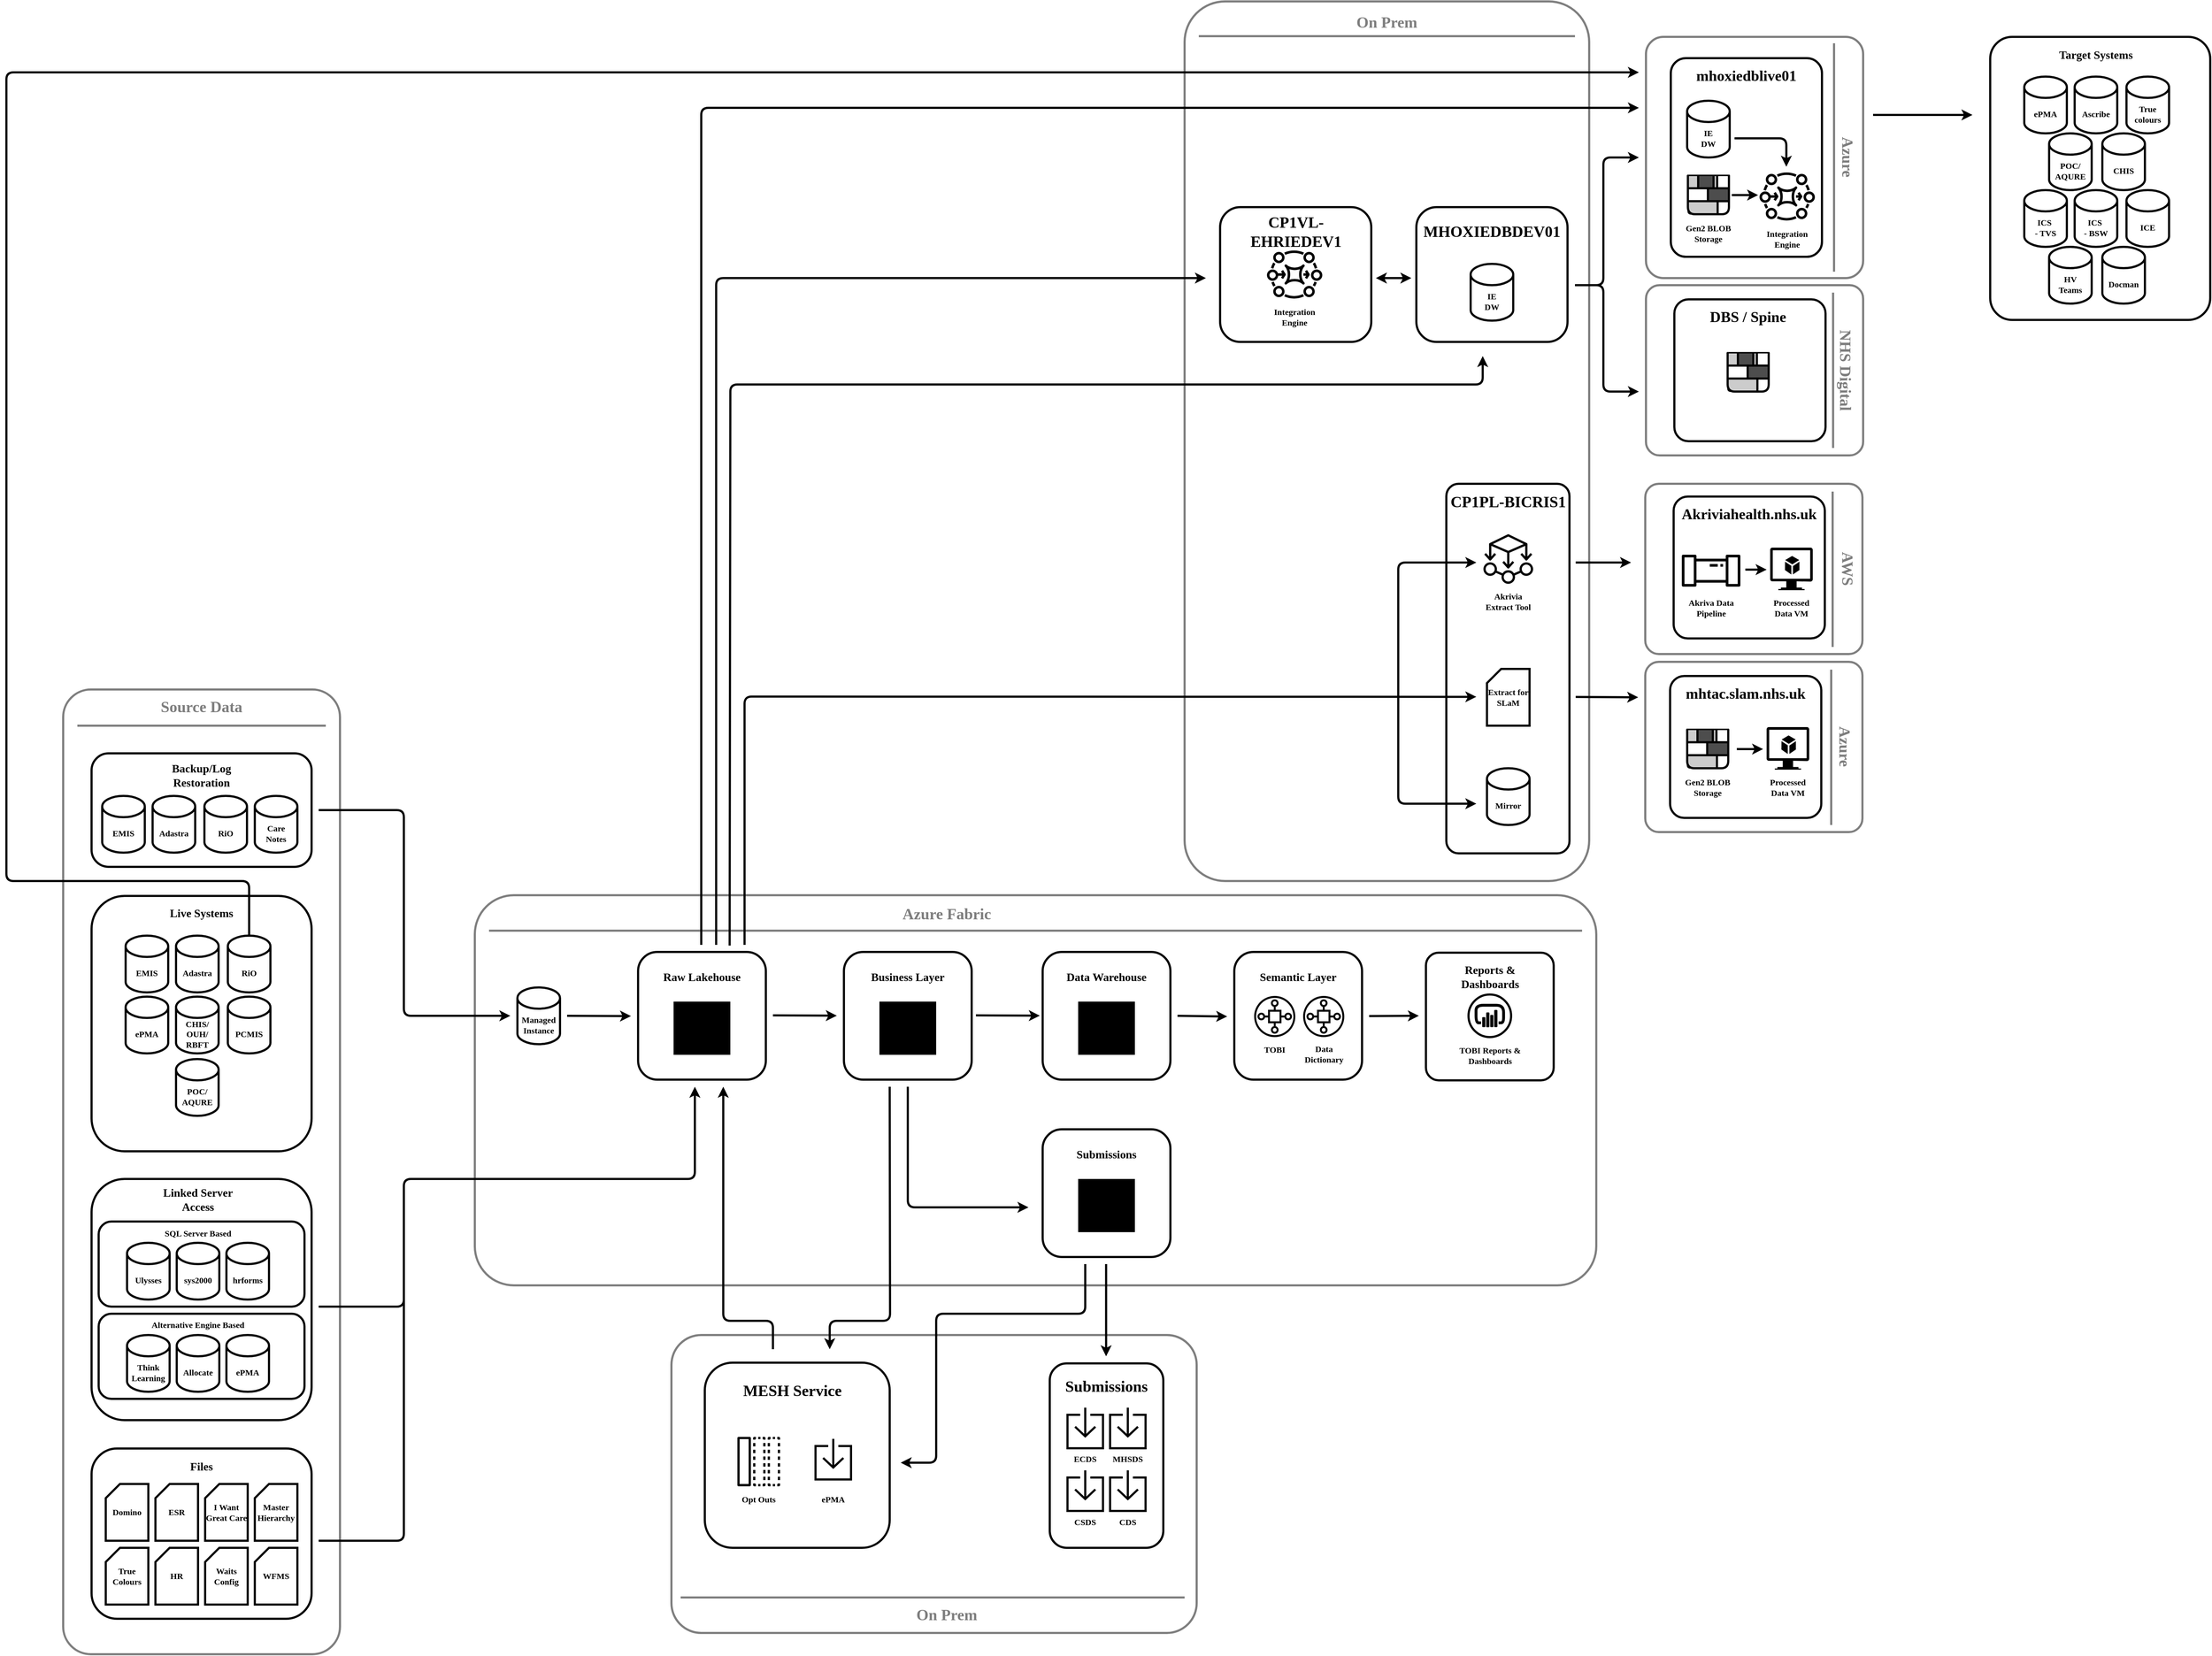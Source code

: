 <mxfile version="25.0.2">
  <diagram name="Page-1" id="9xbgpJMtXrLHUt1e8muF">
    <mxGraphModel dx="3457" dy="3971" grid="1" gridSize="10" guides="1" tooltips="1" connect="1" arrows="1" fold="1" page="1" pageScale="1" pageWidth="850" pageHeight="1100" math="0" shadow="0">
      <root>
        <mxCell id="0" />
        <mxCell id="1" parent="0" />
        <mxCell id="ukiQFThfRHP9KPYJV5Xr-1" value="" style="rounded=1;whiteSpace=wrap;html=1;strokeWidth=3;arcSize=10;textOpacity=50;opacity=50;movable=1;resizable=1;rotatable=1;deletable=1;editable=1;locked=0;connectable=1;" vertex="1" parent="1">
          <mxGeometry x="817" y="380" width="740" height="420" as="geometry" />
        </mxCell>
        <mxCell id="ukiQFThfRHP9KPYJV5Xr-2" value="" style="rounded=1;whiteSpace=wrap;html=1;strokeWidth=3;arcSize=10;textOpacity=50;opacity=50;movable=1;resizable=1;rotatable=1;deletable=1;editable=1;locked=0;connectable=1;" vertex="1" parent="1">
          <mxGeometry x="1540" y="-1500" width="570" height="1240" as="geometry" />
        </mxCell>
        <mxCell id="ukiQFThfRHP9KPYJV5Xr-3" value="" style="rounded=1;whiteSpace=wrap;html=1;strokeWidth=3;arcSize=10;textOpacity=50;opacity=50;movable=0;resizable=0;rotatable=0;deletable=0;editable=0;locked=1;connectable=0;" vertex="1" parent="1">
          <mxGeometry x="540" y="-240" width="1580" height="550" as="geometry" />
        </mxCell>
        <mxCell id="ukiQFThfRHP9KPYJV5Xr-4" value="" style="rounded=1;whiteSpace=wrap;html=1;strokeWidth=3;arcSize=10;textOpacity=50;opacity=50;movable=0;resizable=0;rotatable=0;deletable=0;editable=0;locked=1;connectable=0;" vertex="1" parent="1">
          <mxGeometry x="-40" y="-530" width="390" height="1360" as="geometry" />
        </mxCell>
        <mxCell id="ukiQFThfRHP9KPYJV5Xr-5" value="" style="group" vertex="1" connectable="0" parent="1">
          <mxGeometry y="-440" width="310" height="160" as="geometry" />
        </mxCell>
        <mxCell id="ukiQFThfRHP9KPYJV5Xr-6" value="" style="rounded=1;whiteSpace=wrap;html=1;strokeWidth=3;" vertex="1" parent="ukiQFThfRHP9KPYJV5Xr-5">
          <mxGeometry width="310" height="160" as="geometry" />
        </mxCell>
        <mxCell id="ukiQFThfRHP9KPYJV5Xr-7" value="Backup/Log Restoration" style="text;html=1;align=center;verticalAlign=middle;whiteSpace=wrap;rounded=0;fontFamily=Nova Round;fontSize=16;fontStyle=1" vertex="1" parent="ukiQFThfRHP9KPYJV5Xr-5">
          <mxGeometry x="100" y="6" width="110" height="50" as="geometry" />
        </mxCell>
        <mxCell id="ukiQFThfRHP9KPYJV5Xr-8" value="&lt;font face=&quot;Nova Round&quot;&gt;&lt;b&gt;EMIS&lt;/b&gt;&lt;/font&gt;" style="shape=cylinder3;whiteSpace=wrap;html=1;boundedLbl=1;backgroundOutline=1;size=15;strokeWidth=3;" vertex="1" parent="ukiQFThfRHP9KPYJV5Xr-5">
          <mxGeometry x="15" y="60" width="60" height="80" as="geometry" />
        </mxCell>
        <mxCell id="ukiQFThfRHP9KPYJV5Xr-9" value="&lt;font face=&quot;Nova Round&quot;&gt;&lt;b&gt;RiO&lt;/b&gt;&lt;/font&gt;" style="shape=cylinder3;whiteSpace=wrap;html=1;boundedLbl=1;backgroundOutline=1;size=15;strokeWidth=3;" vertex="1" parent="ukiQFThfRHP9KPYJV5Xr-5">
          <mxGeometry x="159" y="60" width="60" height="80" as="geometry" />
        </mxCell>
        <mxCell id="ukiQFThfRHP9KPYJV5Xr-10" value="&lt;font face=&quot;Nova Round&quot;&gt;&lt;b&gt;Care&lt;/b&gt;&lt;/font&gt;&lt;div&gt;&lt;font face=&quot;Nova Round&quot;&gt;&lt;b&gt;Notes&lt;/b&gt;&lt;/font&gt;&lt;/div&gt;" style="shape=cylinder3;whiteSpace=wrap;html=1;boundedLbl=1;backgroundOutline=1;size=15;strokeWidth=3;" vertex="1" parent="ukiQFThfRHP9KPYJV5Xr-5">
          <mxGeometry x="230" y="60" width="60" height="80" as="geometry" />
        </mxCell>
        <mxCell id="ukiQFThfRHP9KPYJV5Xr-11" value="&lt;font face=&quot;Nova Round&quot;&gt;&lt;b&gt;Adastra&lt;/b&gt;&lt;/font&gt;" style="shape=cylinder3;whiteSpace=wrap;html=1;boundedLbl=1;backgroundOutline=1;size=15;strokeWidth=3;" vertex="1" parent="ukiQFThfRHP9KPYJV5Xr-5">
          <mxGeometry x="86" y="60" width="60" height="80" as="geometry" />
        </mxCell>
        <mxCell id="ukiQFThfRHP9KPYJV5Xr-12" value="Source Data" style="text;html=1;align=center;verticalAlign=middle;whiteSpace=wrap;rounded=0;fontFamily=Nova Round;fontStyle=1;fontSize=22;textOpacity=50;opacity=50;" vertex="1" parent="1">
          <mxGeometry x="40" y="-520" width="230" height="30" as="geometry" />
        </mxCell>
        <mxCell id="ukiQFThfRHP9KPYJV5Xr-13" value="" style="endArrow=none;html=1;rounded=0;strokeWidth=3;textOpacity=50;opacity=50;" edge="1" parent="1">
          <mxGeometry width="50" height="50" relative="1" as="geometry">
            <mxPoint x="-20" y="-479" as="sourcePoint" />
            <mxPoint x="330" y="-479" as="targetPoint" />
          </mxGeometry>
        </mxCell>
        <mxCell id="ukiQFThfRHP9KPYJV5Xr-14" value="" style="group" vertex="1" connectable="0" parent="1">
          <mxGeometry y="160" width="310" height="340" as="geometry" />
        </mxCell>
        <mxCell id="ukiQFThfRHP9KPYJV5Xr-15" value="" style="rounded=1;whiteSpace=wrap;html=1;strokeWidth=3;" vertex="1" parent="ukiQFThfRHP9KPYJV5Xr-14">
          <mxGeometry width="310" height="340" as="geometry" />
        </mxCell>
        <mxCell id="ukiQFThfRHP9KPYJV5Xr-16" value="Linked Server Access" style="text;html=1;align=center;verticalAlign=middle;whiteSpace=wrap;rounded=0;fontFamily=Nova Round;fontSize=16;fontStyle=1" vertex="1" parent="ukiQFThfRHP9KPYJV5Xr-14">
          <mxGeometry x="95" y="4" width="110" height="50" as="geometry" />
        </mxCell>
        <mxCell id="ukiQFThfRHP9KPYJV5Xr-17" value="" style="group" vertex="1" connectable="0" parent="ukiQFThfRHP9KPYJV5Xr-14">
          <mxGeometry x="10" y="190" width="290" height="120" as="geometry" />
        </mxCell>
        <mxCell id="ukiQFThfRHP9KPYJV5Xr-18" value="" style="rounded=1;whiteSpace=wrap;html=1;strokeWidth=3;" vertex="1" parent="ukiQFThfRHP9KPYJV5Xr-17">
          <mxGeometry width="290" height="120" as="geometry" />
        </mxCell>
        <mxCell id="ukiQFThfRHP9KPYJV5Xr-19" value="Alternative Engine Based" style="text;html=1;align=center;verticalAlign=middle;whiteSpace=wrap;rounded=0;fontFamily=Nova Round;fontSize=12;fontStyle=1" vertex="1" parent="ukiQFThfRHP9KPYJV5Xr-17">
          <mxGeometry x="40" y="6" width="200" height="20" as="geometry" />
        </mxCell>
        <mxCell id="ukiQFThfRHP9KPYJV5Xr-20" value="&lt;font face=&quot;Nova Round&quot;&gt;&lt;b&gt;Think Learning&lt;/b&gt;&lt;/font&gt;" style="shape=cylinder3;whiteSpace=wrap;html=1;boundedLbl=1;backgroundOutline=1;size=15;strokeWidth=3;" vertex="1" parent="ukiQFThfRHP9KPYJV5Xr-17">
          <mxGeometry x="40" y="30" width="60" height="80" as="geometry" />
        </mxCell>
        <mxCell id="ukiQFThfRHP9KPYJV5Xr-21" value="&lt;font face=&quot;Nova Round&quot;&gt;&lt;b&gt;Allocate&lt;/b&gt;&lt;/font&gt;" style="shape=cylinder3;whiteSpace=wrap;html=1;boundedLbl=1;backgroundOutline=1;size=15;strokeWidth=3;" vertex="1" parent="ukiQFThfRHP9KPYJV5Xr-17">
          <mxGeometry x="110" y="30" width="60" height="80" as="geometry" />
        </mxCell>
        <mxCell id="ukiQFThfRHP9KPYJV5Xr-22" value="&lt;font face=&quot;Nova Round&quot;&gt;&lt;b&gt;ePMA&lt;/b&gt;&lt;/font&gt;" style="shape=cylinder3;whiteSpace=wrap;html=1;boundedLbl=1;backgroundOutline=1;size=15;strokeWidth=3;" vertex="1" parent="ukiQFThfRHP9KPYJV5Xr-17">
          <mxGeometry x="180" y="30" width="60" height="80" as="geometry" />
        </mxCell>
        <mxCell id="ukiQFThfRHP9KPYJV5Xr-23" value="" style="group" vertex="1" connectable="0" parent="ukiQFThfRHP9KPYJV5Xr-14">
          <mxGeometry x="10" y="60" width="290" height="120" as="geometry" />
        </mxCell>
        <mxCell id="ukiQFThfRHP9KPYJV5Xr-24" value="" style="rounded=1;whiteSpace=wrap;html=1;strokeWidth=3;" vertex="1" parent="ukiQFThfRHP9KPYJV5Xr-23">
          <mxGeometry width="290" height="120" as="geometry" />
        </mxCell>
        <mxCell id="ukiQFThfRHP9KPYJV5Xr-25" value="SQL Server Based" style="text;html=1;align=center;verticalAlign=middle;whiteSpace=wrap;rounded=0;fontFamily=Nova Round;fontSize=12;fontStyle=1" vertex="1" parent="ukiQFThfRHP9KPYJV5Xr-23">
          <mxGeometry x="85" y="7" width="110" height="20" as="geometry" />
        </mxCell>
        <mxCell id="ukiQFThfRHP9KPYJV5Xr-26" value="&lt;font face=&quot;Nova Round&quot;&gt;&lt;b&gt;sys2000&lt;/b&gt;&lt;/font&gt;" style="shape=cylinder3;whiteSpace=wrap;html=1;boundedLbl=1;backgroundOutline=1;size=15;strokeWidth=3;" vertex="1" parent="ukiQFThfRHP9KPYJV5Xr-23">
          <mxGeometry x="110" y="30" width="60" height="80" as="geometry" />
        </mxCell>
        <mxCell id="ukiQFThfRHP9KPYJV5Xr-27" value="&lt;font face=&quot;Nova Round&quot;&gt;&lt;b&gt;hrforms&lt;/b&gt;&lt;/font&gt;" style="shape=cylinder3;whiteSpace=wrap;html=1;boundedLbl=1;backgroundOutline=1;size=15;strokeWidth=3;" vertex="1" parent="ukiQFThfRHP9KPYJV5Xr-23">
          <mxGeometry x="180" y="30" width="60" height="80" as="geometry" />
        </mxCell>
        <mxCell id="ukiQFThfRHP9KPYJV5Xr-28" value="&lt;font face=&quot;Nova Round&quot;&gt;&lt;b&gt;Ulysses&lt;/b&gt;&lt;/font&gt;" style="shape=cylinder3;whiteSpace=wrap;html=1;boundedLbl=1;backgroundOutline=1;size=15;strokeWidth=3;" vertex="1" parent="ukiQFThfRHP9KPYJV5Xr-23">
          <mxGeometry x="40" y="30" width="60" height="80" as="geometry" />
        </mxCell>
        <mxCell id="ukiQFThfRHP9KPYJV5Xr-29" value="" style="group" vertex="1" connectable="0" parent="1">
          <mxGeometry y="540" width="310" height="240" as="geometry" />
        </mxCell>
        <mxCell id="ukiQFThfRHP9KPYJV5Xr-30" value="" style="rounded=1;whiteSpace=wrap;html=1;strokeWidth=3;" vertex="1" parent="ukiQFThfRHP9KPYJV5Xr-29">
          <mxGeometry width="310" height="240" as="geometry" />
        </mxCell>
        <mxCell id="ukiQFThfRHP9KPYJV5Xr-31" value="Files" style="text;html=1;align=center;verticalAlign=middle;whiteSpace=wrap;rounded=0;fontFamily=Nova Round;fontSize=16;fontStyle=1" vertex="1" parent="ukiQFThfRHP9KPYJV5Xr-29">
          <mxGeometry x="100" y="10" width="110" height="30" as="geometry" />
        </mxCell>
        <mxCell id="ukiQFThfRHP9KPYJV5Xr-32" value="&lt;font face=&quot;Nova Round&quot;&gt;&lt;b&gt;Domino&lt;/b&gt;&lt;/font&gt;" style="shape=card;whiteSpace=wrap;html=1;strokeWidth=3;size=20;" vertex="1" parent="ukiQFThfRHP9KPYJV5Xr-29">
          <mxGeometry x="20" y="50" width="60" height="80" as="geometry" />
        </mxCell>
        <mxCell id="ukiQFThfRHP9KPYJV5Xr-33" value="&lt;font face=&quot;Nova Round&quot;&gt;&lt;b&gt;ESR&lt;/b&gt;&lt;/font&gt;" style="shape=card;whiteSpace=wrap;html=1;strokeWidth=3;size=20;" vertex="1" parent="ukiQFThfRHP9KPYJV5Xr-29">
          <mxGeometry x="90" y="50" width="60" height="80" as="geometry" />
        </mxCell>
        <mxCell id="ukiQFThfRHP9KPYJV5Xr-34" value="&lt;font face=&quot;Nova Round&quot;&gt;&lt;b&gt;I Want Great Care&lt;/b&gt;&lt;/font&gt;" style="shape=card;whiteSpace=wrap;html=1;strokeWidth=3;size=20;" vertex="1" parent="ukiQFThfRHP9KPYJV5Xr-29">
          <mxGeometry x="160" y="50" width="60" height="80" as="geometry" />
        </mxCell>
        <mxCell id="ukiQFThfRHP9KPYJV5Xr-35" value="&lt;font face=&quot;Nova Round&quot;&gt;&lt;b&gt;Master Hierarchy&lt;/b&gt;&lt;/font&gt;" style="shape=card;whiteSpace=wrap;html=1;strokeWidth=3;size=20;" vertex="1" parent="ukiQFThfRHP9KPYJV5Xr-29">
          <mxGeometry x="230" y="50" width="60" height="80" as="geometry" />
        </mxCell>
        <mxCell id="ukiQFThfRHP9KPYJV5Xr-36" value="&lt;font face=&quot;Nova Round&quot;&gt;&lt;b&gt;True Colours&lt;/b&gt;&lt;/font&gt;" style="shape=card;whiteSpace=wrap;html=1;strokeWidth=3;size=20;" vertex="1" parent="ukiQFThfRHP9KPYJV5Xr-29">
          <mxGeometry x="20" y="140" width="60" height="80" as="geometry" />
        </mxCell>
        <mxCell id="ukiQFThfRHP9KPYJV5Xr-37" value="&lt;font face=&quot;Nova Round&quot;&gt;&lt;b&gt;WFMS&lt;/b&gt;&lt;/font&gt;" style="shape=card;whiteSpace=wrap;html=1;strokeWidth=3;size=20;" vertex="1" parent="ukiQFThfRHP9KPYJV5Xr-29">
          <mxGeometry x="230" y="140" width="60" height="80" as="geometry" />
        </mxCell>
        <mxCell id="ukiQFThfRHP9KPYJV5Xr-38" value="&lt;font face=&quot;Nova Round&quot;&gt;&lt;b&gt;HR&lt;/b&gt;&lt;/font&gt;" style="shape=card;whiteSpace=wrap;html=1;strokeWidth=3;size=20;" vertex="1" parent="ukiQFThfRHP9KPYJV5Xr-29">
          <mxGeometry x="90" y="140" width="60" height="80" as="geometry" />
        </mxCell>
        <mxCell id="ukiQFThfRHP9KPYJV5Xr-39" value="&lt;font face=&quot;Nova Round&quot;&gt;&lt;b&gt;Waits Config&lt;/b&gt;&lt;/font&gt;" style="shape=card;whiteSpace=wrap;html=1;strokeWidth=3;size=20;" vertex="1" parent="ukiQFThfRHP9KPYJV5Xr-29">
          <mxGeometry x="160" y="140" width="60" height="80" as="geometry" />
        </mxCell>
        <mxCell id="ukiQFThfRHP9KPYJV5Xr-40" value="&lt;font face=&quot;Nova Round&quot;&gt;&lt;b&gt;Managed Instance&lt;/b&gt;&lt;/font&gt;" style="shape=cylinder3;whiteSpace=wrap;html=1;boundedLbl=1;backgroundOutline=1;size=15;strokeWidth=3;" vertex="1" parent="1">
          <mxGeometry x="600" y="-110" width="60" height="80" as="geometry" />
        </mxCell>
        <mxCell id="ukiQFThfRHP9KPYJV5Xr-41" value="" style="group" vertex="1" connectable="0" parent="1">
          <mxGeometry x="770" y="-160" width="180" height="180" as="geometry" />
        </mxCell>
        <mxCell id="ukiQFThfRHP9KPYJV5Xr-42" value="" style="rounded=1;whiteSpace=wrap;html=1;strokeWidth=3;movable=1;resizable=1;rotatable=1;deletable=1;editable=1;locked=0;connectable=1;" vertex="1" parent="ukiQFThfRHP9KPYJV5Xr-41">
          <mxGeometry width="180" height="180" as="geometry" />
        </mxCell>
        <mxCell id="ukiQFThfRHP9KPYJV5Xr-43" value="" style="points=[];aspect=fixed;html=1;align=center;shadow=0;dashed=0;fillColor=#000000;strokeColor=none;shape=mxgraph.alibaba_cloud.dlf_data_lake_formation;" vertex="1" parent="ukiQFThfRHP9KPYJV5Xr-41">
          <mxGeometry x="50.02" y="70" width="79.95" height="75" as="geometry" />
        </mxCell>
        <mxCell id="ukiQFThfRHP9KPYJV5Xr-44" value="Raw Lakehouse" style="text;html=1;align=center;verticalAlign=middle;whiteSpace=wrap;rounded=0;fontFamily=Nova Round;fontSize=16;fontStyle=1" vertex="1" parent="ukiQFThfRHP9KPYJV5Xr-41">
          <mxGeometry y="10" width="180" height="50" as="geometry" />
        </mxCell>
        <mxCell id="ukiQFThfRHP9KPYJV5Xr-45" value="" style="group" vertex="1" connectable="0" parent="1">
          <mxGeometry x="1060" y="-160" width="180" height="180" as="geometry" />
        </mxCell>
        <mxCell id="ukiQFThfRHP9KPYJV5Xr-46" value="" style="rounded=1;whiteSpace=wrap;html=1;strokeWidth=3;movable=1;resizable=1;rotatable=1;deletable=1;editable=1;locked=0;connectable=1;" vertex="1" parent="ukiQFThfRHP9KPYJV5Xr-45">
          <mxGeometry width="180" height="180" as="geometry" />
        </mxCell>
        <mxCell id="ukiQFThfRHP9KPYJV5Xr-47" value="" style="points=[];aspect=fixed;html=1;align=center;shadow=0;dashed=0;fillColor=#000000;strokeColor=none;shape=mxgraph.alibaba_cloud.dlf_data_lake_formation;" vertex="1" parent="ukiQFThfRHP9KPYJV5Xr-45">
          <mxGeometry x="50.02" y="70" width="79.95" height="75" as="geometry" />
        </mxCell>
        <mxCell id="ukiQFThfRHP9KPYJV5Xr-48" value="Business Layer" style="text;html=1;align=center;verticalAlign=middle;whiteSpace=wrap;rounded=0;fontFamily=Nova Round;fontSize=16;fontStyle=1" vertex="1" parent="ukiQFThfRHP9KPYJV5Xr-45">
          <mxGeometry y="10" width="180" height="50" as="geometry" />
        </mxCell>
        <mxCell id="ukiQFThfRHP9KPYJV5Xr-49" value="" style="group" vertex="1" connectable="0" parent="1">
          <mxGeometry x="1340" y="-160" width="180" height="180" as="geometry" />
        </mxCell>
        <mxCell id="ukiQFThfRHP9KPYJV5Xr-50" value="" style="rounded=1;whiteSpace=wrap;html=1;strokeWidth=3;movable=1;resizable=1;rotatable=1;deletable=1;editable=1;locked=0;connectable=1;" vertex="1" parent="ukiQFThfRHP9KPYJV5Xr-49">
          <mxGeometry width="180" height="180" as="geometry" />
        </mxCell>
        <mxCell id="ukiQFThfRHP9KPYJV5Xr-51" value="" style="points=[];aspect=fixed;html=1;align=center;shadow=0;dashed=0;fillColor=#000000;strokeColor=none;shape=mxgraph.alibaba_cloud.dlf_data_lake_formation;" vertex="1" parent="ukiQFThfRHP9KPYJV5Xr-49">
          <mxGeometry x="50.02" y="70" width="79.95" height="75" as="geometry" />
        </mxCell>
        <mxCell id="ukiQFThfRHP9KPYJV5Xr-52" value="Data Warehouse" style="text;html=1;align=center;verticalAlign=middle;whiteSpace=wrap;rounded=0;fontFamily=Nova Round;fontSize=16;fontStyle=1" vertex="1" parent="ukiQFThfRHP9KPYJV5Xr-49">
          <mxGeometry y="10" width="180" height="50" as="geometry" />
        </mxCell>
        <mxCell id="ukiQFThfRHP9KPYJV5Xr-53" value="" style="group" vertex="1" connectable="0" parent="1">
          <mxGeometry x="1340" y="90" width="180" height="180" as="geometry" />
        </mxCell>
        <mxCell id="ukiQFThfRHP9KPYJV5Xr-54" value="" style="rounded=1;whiteSpace=wrap;html=1;strokeWidth=3;movable=1;resizable=1;rotatable=1;deletable=1;editable=1;locked=0;connectable=1;" vertex="1" parent="ukiQFThfRHP9KPYJV5Xr-53">
          <mxGeometry width="180" height="180" as="geometry" />
        </mxCell>
        <mxCell id="ukiQFThfRHP9KPYJV5Xr-55" value="" style="points=[];aspect=fixed;html=1;align=center;shadow=0;dashed=0;fillColor=#000000;strokeColor=none;shape=mxgraph.alibaba_cloud.dlf_data_lake_formation;" vertex="1" parent="ukiQFThfRHP9KPYJV5Xr-53">
          <mxGeometry x="50.02" y="70" width="79.95" height="75" as="geometry" />
        </mxCell>
        <mxCell id="ukiQFThfRHP9KPYJV5Xr-56" value="Submissions" style="text;html=1;align=center;verticalAlign=middle;whiteSpace=wrap;rounded=0;fontFamily=Nova Round;fontSize=16;fontStyle=1" vertex="1" parent="ukiQFThfRHP9KPYJV5Xr-53">
          <mxGeometry y="10" width="180" height="50" as="geometry" />
        </mxCell>
        <mxCell id="ukiQFThfRHP9KPYJV5Xr-57" value="" style="group" vertex="1" connectable="0" parent="1">
          <mxGeometry x="1610" y="-160" width="180" height="180" as="geometry" />
        </mxCell>
        <mxCell id="ukiQFThfRHP9KPYJV5Xr-58" value="" style="rounded=1;whiteSpace=wrap;html=1;strokeWidth=3;movable=1;resizable=1;rotatable=1;deletable=1;editable=1;locked=0;connectable=1;" vertex="1" parent="ukiQFThfRHP9KPYJV5Xr-57">
          <mxGeometry width="180" height="180" as="geometry" />
        </mxCell>
        <mxCell id="ukiQFThfRHP9KPYJV5Xr-59" value="Semantic Layer" style="text;html=1;align=center;verticalAlign=middle;whiteSpace=wrap;rounded=0;fontFamily=Nova Round;fontSize=16;fontStyle=1" vertex="1" parent="ukiQFThfRHP9KPYJV5Xr-57">
          <mxGeometry y="10" width="180" height="50" as="geometry" />
        </mxCell>
        <mxCell id="ukiQFThfRHP9KPYJV5Xr-60" value="" style="group" vertex="1" connectable="0" parent="ukiQFThfRHP9KPYJV5Xr-57">
          <mxGeometry x="27" y="62.0" width="129" height="97.76" as="geometry" />
        </mxCell>
        <mxCell id="ukiQFThfRHP9KPYJV5Xr-61" value="" style="sketch=0;outlineConnect=0;fontColor=#232F3E;gradientColor=none;fillColor=#000000;strokeColor=none;dashed=0;verticalLabelPosition=bottom;verticalAlign=top;align=center;html=1;fontSize=12;fontStyle=0;aspect=fixed;pointerEvents=1;shape=mxgraph.aws4.iot_sitewise_asset_model;" vertex="1" parent="ukiQFThfRHP9KPYJV5Xr-60">
          <mxGeometry x="1" width="58" height="58" as="geometry" />
        </mxCell>
        <mxCell id="ukiQFThfRHP9KPYJV5Xr-62" value="TOBI" style="text;html=1;align=center;verticalAlign=middle;whiteSpace=wrap;rounded=0;fontStyle=1;fontFamily=Nova Round;" vertex="1" parent="ukiQFThfRHP9KPYJV5Xr-60">
          <mxGeometry y="60.32" width="60" height="31.2" as="geometry" />
        </mxCell>
        <mxCell id="ukiQFThfRHP9KPYJV5Xr-63" value="" style="sketch=0;outlineConnect=0;fontColor=#232F3E;gradientColor=none;fillColor=#000000;strokeColor=none;dashed=0;verticalLabelPosition=bottom;verticalAlign=top;align=center;html=1;fontSize=12;fontStyle=0;aspect=fixed;pointerEvents=1;shape=mxgraph.aws4.iot_sitewise_asset_model;" vertex="1" parent="ukiQFThfRHP9KPYJV5Xr-60">
          <mxGeometry x="70" width="58" height="58" as="geometry" />
        </mxCell>
        <mxCell id="ukiQFThfRHP9KPYJV5Xr-64" value="Data Dictionary" style="text;html=1;align=center;verticalAlign=middle;whiteSpace=wrap;rounded=0;fontStyle=1;fontFamily=Nova Round;" vertex="1" parent="ukiQFThfRHP9KPYJV5Xr-60">
          <mxGeometry x="70" y="66.56" width="59" height="31.2" as="geometry" />
        </mxCell>
        <mxCell id="ukiQFThfRHP9KPYJV5Xr-65" value="" style="group" vertex="1" connectable="0" parent="1">
          <mxGeometry x="1350" y="420" width="160" height="260" as="geometry" />
        </mxCell>
        <mxCell id="ukiQFThfRHP9KPYJV5Xr-66" value="" style="rounded=1;whiteSpace=wrap;html=1;strokeWidth=3;" vertex="1" parent="ukiQFThfRHP9KPYJV5Xr-65">
          <mxGeometry width="160" height="260" as="geometry" />
        </mxCell>
        <mxCell id="ukiQFThfRHP9KPYJV5Xr-67" value="" style="group" vertex="1" connectable="0" parent="ukiQFThfRHP9KPYJV5Xr-65">
          <mxGeometry x="20" y="62.4" width="120" height="176.8" as="geometry" />
        </mxCell>
        <mxCell id="ukiQFThfRHP9KPYJV5Xr-68" value="" style="html=1;verticalLabelPosition=bottom;align=center;labelBackgroundColor=#ffffff;verticalAlign=top;strokeWidth=3;strokeColor=#000000;shadow=0;dashed=0;shape=mxgraph.ios7.icons.down;" vertex="1" parent="ukiQFThfRHP9KPYJV5Xr-67">
          <mxGeometry x="5" width="50" height="57.2" as="geometry" />
        </mxCell>
        <mxCell id="ukiQFThfRHP9KPYJV5Xr-69" value="ECDS" style="text;html=1;align=center;verticalAlign=middle;whiteSpace=wrap;rounded=0;fontStyle=1;fontFamily=Nova Round;" vertex="1" parent="ukiQFThfRHP9KPYJV5Xr-67">
          <mxGeometry y="57.2" width="60" height="31.2" as="geometry" />
        </mxCell>
        <mxCell id="ukiQFThfRHP9KPYJV5Xr-70" value="" style="html=1;verticalLabelPosition=bottom;align=center;labelBackgroundColor=#ffffff;verticalAlign=top;strokeWidth=3;strokeColor=#000000;shadow=0;dashed=0;shape=mxgraph.ios7.icons.down;" vertex="1" parent="ukiQFThfRHP9KPYJV5Xr-67">
          <mxGeometry x="5" y="88.4" width="50" height="57.2" as="geometry" />
        </mxCell>
        <mxCell id="ukiQFThfRHP9KPYJV5Xr-71" value="CSDS" style="text;html=1;align=center;verticalAlign=middle;whiteSpace=wrap;rounded=0;fontStyle=1;fontFamily=Nova Round;" vertex="1" parent="ukiQFThfRHP9KPYJV5Xr-67">
          <mxGeometry y="145.6" width="60" height="31.2" as="geometry" />
        </mxCell>
        <mxCell id="ukiQFThfRHP9KPYJV5Xr-72" value="" style="html=1;verticalLabelPosition=bottom;align=center;labelBackgroundColor=#ffffff;verticalAlign=top;strokeWidth=3;strokeColor=#000000;shadow=0;dashed=0;shape=mxgraph.ios7.icons.down;" vertex="1" parent="ukiQFThfRHP9KPYJV5Xr-67">
          <mxGeometry x="65" width="50" height="57.2" as="geometry" />
        </mxCell>
        <mxCell id="ukiQFThfRHP9KPYJV5Xr-73" value="MHSDS" style="text;html=1;align=center;verticalAlign=middle;whiteSpace=wrap;rounded=0;fontStyle=1;fontFamily=Nova Round;" vertex="1" parent="ukiQFThfRHP9KPYJV5Xr-67">
          <mxGeometry x="60" y="57.2" width="60" height="31.2" as="geometry" />
        </mxCell>
        <mxCell id="ukiQFThfRHP9KPYJV5Xr-74" value="" style="html=1;verticalLabelPosition=bottom;align=center;labelBackgroundColor=#ffffff;verticalAlign=top;strokeWidth=3;strokeColor=#000000;shadow=0;dashed=0;shape=mxgraph.ios7.icons.down;" vertex="1" parent="ukiQFThfRHP9KPYJV5Xr-67">
          <mxGeometry x="65" y="88.4" width="50" height="57.2" as="geometry" />
        </mxCell>
        <mxCell id="ukiQFThfRHP9KPYJV5Xr-75" value="CDS" style="text;html=1;align=center;verticalAlign=middle;whiteSpace=wrap;rounded=0;fontStyle=1;fontFamily=Nova Round;" vertex="1" parent="ukiQFThfRHP9KPYJV5Xr-67">
          <mxGeometry x="60" y="145.6" width="60" height="31.2" as="geometry" />
        </mxCell>
        <mxCell id="ukiQFThfRHP9KPYJV5Xr-76" value="Submissions" style="text;html=1;align=center;verticalAlign=middle;whiteSpace=wrap;rounded=0;fontFamily=Nova Round;fontStyle=1;fontSize=22;" vertex="1" parent="ukiQFThfRHP9KPYJV5Xr-65">
          <mxGeometry x="5" width="150" height="66.56" as="geometry" />
        </mxCell>
        <mxCell id="ukiQFThfRHP9KPYJV5Xr-77" value="Azure Fabric" style="text;html=1;align=center;verticalAlign=middle;whiteSpace=wrap;rounded=0;fontFamily=Nova Round;fontStyle=1;fontSize=22;textOpacity=50;opacity=50;" vertex="1" parent="1">
          <mxGeometry x="1090" y="-228" width="230" height="30" as="geometry" />
        </mxCell>
        <mxCell id="ukiQFThfRHP9KPYJV5Xr-78" value="" style="endArrow=none;html=1;rounded=0;strokeWidth=3;textOpacity=50;opacity=50;" edge="1" parent="1">
          <mxGeometry width="50" height="50" relative="1" as="geometry">
            <mxPoint x="560" y="-190" as="sourcePoint" />
            <mxPoint x="2100" y="-190" as="targetPoint" />
          </mxGeometry>
        </mxCell>
        <mxCell id="ukiQFThfRHP9KPYJV5Xr-79" value="" style="group" vertex="1" connectable="0" parent="1">
          <mxGeometry x="1880" y="-159" width="180" height="180" as="geometry" />
        </mxCell>
        <mxCell id="ukiQFThfRHP9KPYJV5Xr-80" value="" style="rounded=1;whiteSpace=wrap;html=1;arcSize=10;strokeWidth=3;container=0;" vertex="1" parent="ukiQFThfRHP9KPYJV5Xr-79">
          <mxGeometry width="180" height="180" as="geometry" />
        </mxCell>
        <mxCell id="ukiQFThfRHP9KPYJV5Xr-81" value="TOBI Reports &amp;amp; Dashboards" style="text;html=1;align=center;verticalAlign=middle;whiteSpace=wrap;rounded=0;fontStyle=1;fontFamily=Nova Round;container=0;" vertex="1" parent="ukiQFThfRHP9KPYJV5Xr-79">
          <mxGeometry x="22.75" y="129" width="134.5" height="31.2" as="geometry" />
        </mxCell>
        <mxCell id="ukiQFThfRHP9KPYJV5Xr-82" value="&lt;font&gt;Reports &amp;amp; Dashboards&lt;/font&gt;" style="text;html=1;align=center;verticalAlign=middle;whiteSpace=wrap;rounded=0;fontFamily=Nova Round;fontSize=16;fontStyle=1;container=0;" vertex="1" parent="ukiQFThfRHP9KPYJV5Xr-79">
          <mxGeometry x="11.75" y="19" width="156.5" height="30" as="geometry" />
        </mxCell>
        <mxCell id="ukiQFThfRHP9KPYJV5Xr-83" value="" style="group" vertex="1" connectable="0" parent="ukiQFThfRHP9KPYJV5Xr-79">
          <mxGeometry x="60" y="59" width="60" height="60" as="geometry" />
        </mxCell>
        <mxCell id="ukiQFThfRHP9KPYJV5Xr-84" value="" style="ellipse;whiteSpace=wrap;html=1;aspect=fixed;strokeWidth=3;container=0;" vertex="1" parent="ukiQFThfRHP9KPYJV5Xr-83">
          <mxGeometry width="60" height="60" as="geometry" />
        </mxCell>
        <mxCell id="ukiQFThfRHP9KPYJV5Xr-85" value="" style="endArrow=none;html=1;rounded=1;curved=0;strokeWidth=4;" edge="1" parent="ukiQFThfRHP9KPYJV5Xr-83">
          <mxGeometry width="50" height="50" relative="1" as="geometry">
            <mxPoint x="17.656" y="39.83" as="sourcePoint" />
            <mxPoint x="42.344" y="39.83" as="targetPoint" />
            <Array as="points">
              <mxPoint x="10.602" y="39.83" />
              <mxPoint x="10.602" y="15.141" />
              <mxPoint x="49.398" y="15.141" />
              <mxPoint x="49.398" y="39.83" />
            </Array>
          </mxGeometry>
        </mxCell>
        <mxCell id="ukiQFThfRHP9KPYJV5Xr-86" value="" style="rounded=1;whiteSpace=wrap;html=1;fillColor=#000000;container=0;" vertex="1" parent="ukiQFThfRHP9KPYJV5Xr-83">
          <mxGeometry x="19.772" y="32.335" width="3.527" height="13.226" as="geometry" />
        </mxCell>
        <mxCell id="ukiQFThfRHP9KPYJV5Xr-87" value="" style="rounded=1;whiteSpace=wrap;html=1;fillColor=#000000;container=0;" vertex="1" parent="ukiQFThfRHP9KPYJV5Xr-83">
          <mxGeometry x="25.415" y="25.722" width="3.527" height="19.927" as="geometry" />
        </mxCell>
        <mxCell id="ukiQFThfRHP9KPYJV5Xr-88" value="" style="rounded=1;whiteSpace=wrap;html=1;fillColor=#000000;container=0;" vertex="1" parent="ukiQFThfRHP9KPYJV5Xr-83">
          <mxGeometry x="31.058" y="29.249" width="3.527" height="16.312" as="geometry" />
        </mxCell>
        <mxCell id="ukiQFThfRHP9KPYJV5Xr-89" value="" style="rounded=1;whiteSpace=wrap;html=1;fillColor=#000000;container=0;" vertex="1" parent="ukiQFThfRHP9KPYJV5Xr-83">
          <mxGeometry x="36.701" y="22.195" width="3.527" height="23.366" as="geometry" />
        </mxCell>
        <mxCell id="ukiQFThfRHP9KPYJV5Xr-90" value="" style="group" vertex="1" connectable="0" parent="1">
          <mxGeometry y="-240" width="310" height="361" as="geometry" />
        </mxCell>
        <mxCell id="ukiQFThfRHP9KPYJV5Xr-91" value="" style="rounded=1;whiteSpace=wrap;html=1;strokeWidth=3;movable=1;resizable=1;rotatable=1;deletable=1;editable=1;locked=0;connectable=1;" vertex="1" parent="ukiQFThfRHP9KPYJV5Xr-90">
          <mxGeometry y="1" width="310" height="360" as="geometry" />
        </mxCell>
        <mxCell id="ukiQFThfRHP9KPYJV5Xr-92" value="Live Systems" style="text;html=1;align=center;verticalAlign=middle;whiteSpace=wrap;rounded=0;fontFamily=Nova Round;fontSize=16;fontStyle=1" vertex="1" parent="ukiQFThfRHP9KPYJV5Xr-90">
          <mxGeometry x="100" width="110" height="50" as="geometry" />
        </mxCell>
        <mxCell id="ukiQFThfRHP9KPYJV5Xr-93" value="&lt;font face=&quot;Nova Round&quot;&gt;&lt;b&gt;EMIS&lt;/b&gt;&lt;/font&gt;" style="shape=cylinder3;whiteSpace=wrap;html=1;boundedLbl=1;backgroundOutline=1;size=15;strokeWidth=3;" vertex="1" parent="ukiQFThfRHP9KPYJV5Xr-90">
          <mxGeometry x="48" y="57" width="60" height="80" as="geometry" />
        </mxCell>
        <mxCell id="ukiQFThfRHP9KPYJV5Xr-94" value="&lt;font face=&quot;Nova Round&quot;&gt;&lt;b&gt;RiO&lt;/b&gt;&lt;/font&gt;" style="shape=cylinder3;whiteSpace=wrap;html=1;boundedLbl=1;backgroundOutline=1;size=15;strokeWidth=3;" vertex="1" parent="ukiQFThfRHP9KPYJV5Xr-90">
          <mxGeometry x="192" y="57" width="60" height="80" as="geometry" />
        </mxCell>
        <mxCell id="ukiQFThfRHP9KPYJV5Xr-95" value="&lt;font face=&quot;Nova Round&quot;&gt;&lt;b&gt;PCMIS&lt;/b&gt;&lt;/font&gt;" style="shape=cylinder3;whiteSpace=wrap;html=1;boundedLbl=1;backgroundOutline=1;size=15;strokeWidth=3;" vertex="1" parent="ukiQFThfRHP9KPYJV5Xr-90">
          <mxGeometry x="192" y="143" width="60" height="80" as="geometry" />
        </mxCell>
        <mxCell id="ukiQFThfRHP9KPYJV5Xr-96" value="&lt;font face=&quot;Nova Round&quot;&gt;&lt;b&gt;Adastra&lt;/b&gt;&lt;/font&gt;" style="shape=cylinder3;whiteSpace=wrap;html=1;boundedLbl=1;backgroundOutline=1;size=15;strokeWidth=3;" vertex="1" parent="ukiQFThfRHP9KPYJV5Xr-90">
          <mxGeometry x="119" y="57" width="60" height="80" as="geometry" />
        </mxCell>
        <mxCell id="ukiQFThfRHP9KPYJV5Xr-97" value="&lt;font face=&quot;Nova Round&quot;&gt;&lt;b&gt;CHIS/&lt;/b&gt;&lt;/font&gt;&lt;div&gt;&lt;font face=&quot;Nova Round&quot;&gt;&lt;b&gt;OUH/&lt;/b&gt;&lt;/font&gt;&lt;/div&gt;&lt;div&gt;&lt;font face=&quot;Nova Round&quot;&gt;&lt;b&gt;RBFT&lt;/b&gt;&lt;/font&gt;&lt;/div&gt;" style="shape=cylinder3;whiteSpace=wrap;html=1;boundedLbl=1;backgroundOutline=1;size=15;strokeWidth=3;" vertex="1" parent="ukiQFThfRHP9KPYJV5Xr-90">
          <mxGeometry x="119" y="143" width="60" height="80" as="geometry" />
        </mxCell>
        <mxCell id="ukiQFThfRHP9KPYJV5Xr-98" value="&lt;font face=&quot;Nova Round&quot;&gt;&lt;b&gt;ePMA&lt;/b&gt;&lt;/font&gt;" style="shape=cylinder3;whiteSpace=wrap;html=1;boundedLbl=1;backgroundOutline=1;size=15;strokeWidth=3;" vertex="1" parent="ukiQFThfRHP9KPYJV5Xr-90">
          <mxGeometry x="48" y="143" width="60" height="80" as="geometry" />
        </mxCell>
        <mxCell id="ukiQFThfRHP9KPYJV5Xr-99" value="&lt;font face=&quot;Nova Round&quot;&gt;&lt;b&gt;POC/&lt;/b&gt;&lt;/font&gt;&lt;div&gt;&lt;font face=&quot;Nova Round&quot;&gt;&lt;b&gt;AQURE&lt;/b&gt;&lt;/font&gt;&lt;/div&gt;" style="shape=cylinder3;whiteSpace=wrap;html=1;boundedLbl=1;backgroundOutline=1;size=15;strokeWidth=3;" vertex="1" parent="ukiQFThfRHP9KPYJV5Xr-90">
          <mxGeometry x="119" y="231" width="60" height="80" as="geometry" />
        </mxCell>
        <mxCell id="ukiQFThfRHP9KPYJV5Xr-100" value="" style="endArrow=classic;html=1;rounded=1;strokeWidth=3;curved=0;" edge="1" parent="1">
          <mxGeometry width="50" height="50" relative="1" as="geometry">
            <mxPoint x="320" y="-360" as="sourcePoint" />
            <mxPoint x="590" y="-70" as="targetPoint" />
            <Array as="points">
              <mxPoint x="440" y="-360" />
              <mxPoint x="440" y="-70" />
            </Array>
          </mxGeometry>
        </mxCell>
        <mxCell id="ukiQFThfRHP9KPYJV5Xr-101" value="" style="endArrow=classic;html=1;rounded=1;strokeWidth=3;curved=0;" edge="1" parent="1">
          <mxGeometry width="50" height="50" relative="1" as="geometry">
            <mxPoint x="320" y="670" as="sourcePoint" />
            <mxPoint x="850" y="30" as="targetPoint" />
            <Array as="points">
              <mxPoint x="440" y="670" />
              <mxPoint x="440" y="160" />
              <mxPoint x="850" y="160" />
            </Array>
          </mxGeometry>
        </mxCell>
        <mxCell id="ukiQFThfRHP9KPYJV5Xr-102" value="" style="endArrow=none;html=1;rounded=1;strokeWidth=3;curved=0;" edge="1" parent="1">
          <mxGeometry width="50" height="50" relative="1" as="geometry">
            <mxPoint x="320" y="340" as="sourcePoint" />
            <mxPoint x="440" y="190" as="targetPoint" />
            <Array as="points">
              <mxPoint x="440" y="340" />
            </Array>
          </mxGeometry>
        </mxCell>
        <mxCell id="ukiQFThfRHP9KPYJV5Xr-103" value="" style="endArrow=classic;html=1;rounded=0;strokeWidth=3;" edge="1" parent="1">
          <mxGeometry width="50" height="50" relative="1" as="geometry">
            <mxPoint x="670" y="-70" as="sourcePoint" />
            <mxPoint x="760" y="-69.59" as="targetPoint" />
          </mxGeometry>
        </mxCell>
        <mxCell id="ukiQFThfRHP9KPYJV5Xr-104" value="" style="endArrow=classic;html=1;rounded=0;strokeWidth=3;" edge="1" parent="1">
          <mxGeometry width="50" height="50" relative="1" as="geometry">
            <mxPoint x="960" y="-70.59" as="sourcePoint" />
            <mxPoint x="1050" y="-70.18" as="targetPoint" />
          </mxGeometry>
        </mxCell>
        <mxCell id="ukiQFThfRHP9KPYJV5Xr-105" value="" style="endArrow=classic;html=1;rounded=0;strokeWidth=3;" edge="1" parent="1">
          <mxGeometry width="50" height="50" relative="1" as="geometry">
            <mxPoint x="1246" y="-70.59" as="sourcePoint" />
            <mxPoint x="1336" y="-70.18" as="targetPoint" />
          </mxGeometry>
        </mxCell>
        <mxCell id="ukiQFThfRHP9KPYJV5Xr-106" value="" style="endArrow=classic;html=1;rounded=0;strokeWidth=3;" edge="1" parent="1">
          <mxGeometry width="50" height="50" relative="1" as="geometry">
            <mxPoint x="1530" y="-70" as="sourcePoint" />
            <mxPoint x="1600" y="-69" as="targetPoint" />
          </mxGeometry>
        </mxCell>
        <mxCell id="ukiQFThfRHP9KPYJV5Xr-107" value="" style="endArrow=classic;html=1;rounded=0;strokeWidth=3;" edge="1" parent="1">
          <mxGeometry width="50" height="50" relative="1" as="geometry">
            <mxPoint x="1800" y="-69.59" as="sourcePoint" />
            <mxPoint x="1870" y="-70" as="targetPoint" />
          </mxGeometry>
        </mxCell>
        <mxCell id="ukiQFThfRHP9KPYJV5Xr-108" value="" style="endArrow=classic;html=1;rounded=1;strokeWidth=3;curved=0;" edge="1" parent="1">
          <mxGeometry width="50" height="50" relative="1" as="geometry">
            <mxPoint x="1150" y="30" as="sourcePoint" />
            <mxPoint x="1320" y="200" as="targetPoint" />
            <Array as="points">
              <mxPoint x="1150" y="200" />
            </Array>
          </mxGeometry>
        </mxCell>
        <mxCell id="ukiQFThfRHP9KPYJV5Xr-109" value="" style="group" vertex="1" connectable="0" parent="1">
          <mxGeometry x="864" y="419" width="260.5" height="261" as="geometry" />
        </mxCell>
        <mxCell id="ukiQFThfRHP9KPYJV5Xr-110" value="" style="rounded=1;whiteSpace=wrap;html=1;strokeWidth=3;container=0;" vertex="1" parent="ukiQFThfRHP9KPYJV5Xr-109">
          <mxGeometry width="260.5" height="261" as="geometry" />
        </mxCell>
        <mxCell id="ukiQFThfRHP9KPYJV5Xr-111" value="MESH Service" style="text;html=1;align=center;verticalAlign=middle;whiteSpace=wrap;rounded=0;fontFamily=Nova Round;fontStyle=1;fontSize=22;container=0;" vertex="1" parent="ukiQFThfRHP9KPYJV5Xr-109">
          <mxGeometry y="20.88" width="246.5" height="39.12" as="geometry" />
        </mxCell>
        <mxCell id="ukiQFThfRHP9KPYJV5Xr-112" value="" style="html=1;verticalLabelPosition=bottom;align=center;labelBackgroundColor=#ffffff;verticalAlign=top;strokeWidth=3;strokeColor=#000000;shadow=0;dashed=0;shape=mxgraph.ios7.icons.down;container=0;" vertex="1" parent="ukiQFThfRHP9KPYJV5Xr-109">
          <mxGeometry x="156" y="107.4" width="50" height="57.2" as="geometry" />
        </mxCell>
        <mxCell id="ukiQFThfRHP9KPYJV5Xr-113" value="ePMA" style="text;html=1;align=center;verticalAlign=middle;whiteSpace=wrap;rounded=0;fontStyle=1;fontFamily=Nova Round;container=0;" vertex="1" parent="ukiQFThfRHP9KPYJV5Xr-109">
          <mxGeometry x="151" y="177.6" width="60" height="31.2" as="geometry" />
        </mxCell>
        <mxCell id="ukiQFThfRHP9KPYJV5Xr-114" value="" style="sketch=0;outlineConnect=0;fontColor=#232F3E;gradientColor=none;fillColor=#000000;strokeColor=none;dashed=0;verticalLabelPosition=bottom;verticalAlign=top;align=center;html=1;fontSize=12;fontStyle=0;aspect=fixed;pointerEvents=1;shape=mxgraph.aws4.message;container=0;" vertex="1" parent="ukiQFThfRHP9KPYJV5Xr-109">
          <mxGeometry x="45.93" y="104.4" width="60.13" height="70" as="geometry" />
        </mxCell>
        <mxCell id="ukiQFThfRHP9KPYJV5Xr-115" value="Opt Outs" style="text;html=1;align=center;verticalAlign=middle;whiteSpace=wrap;rounded=0;fontStyle=1;fontFamily=Nova Round;container=0;" vertex="1" parent="ukiQFThfRHP9KPYJV5Xr-109">
          <mxGeometry x="46.06" y="177.48" width="60" height="31.32" as="geometry" />
        </mxCell>
        <mxCell id="ukiQFThfRHP9KPYJV5Xr-116" value="" style="endArrow=classic;html=1;rounded=1;strokeWidth=3;curved=0;" edge="1" parent="1">
          <mxGeometry width="50" height="50" relative="1" as="geometry">
            <mxPoint x="1124.5" y="30" as="sourcePoint" />
            <mxPoint x="1040" y="400" as="targetPoint" />
            <Array as="points">
              <mxPoint x="1125" y="360" />
              <mxPoint x="1040" y="360" />
            </Array>
          </mxGeometry>
        </mxCell>
        <mxCell id="ukiQFThfRHP9KPYJV5Xr-117" value="" style="endArrow=classic;html=1;rounded=1;strokeWidth=3;curved=0;" edge="1" parent="1">
          <mxGeometry width="50" height="50" relative="1" as="geometry">
            <mxPoint x="960" y="400" as="sourcePoint" />
            <mxPoint x="890" y="30" as="targetPoint" />
            <Array as="points">
              <mxPoint x="960" y="360" />
              <mxPoint x="890" y="360" />
            </Array>
          </mxGeometry>
        </mxCell>
        <mxCell id="ukiQFThfRHP9KPYJV5Xr-118" value="" style="endArrow=classic;html=1;rounded=1;strokeWidth=3;curved=0;" edge="1" parent="1">
          <mxGeometry width="50" height="50" relative="1" as="geometry">
            <mxPoint x="1400" y="280" as="sourcePoint" />
            <mxPoint x="1140" y="560" as="targetPoint" />
            <Array as="points">
              <mxPoint x="1400" y="350" />
              <mxPoint x="1190" y="350" />
              <mxPoint x="1190" y="560" />
            </Array>
          </mxGeometry>
        </mxCell>
        <mxCell id="ukiQFThfRHP9KPYJV5Xr-119" value="" style="endArrow=classic;html=1;rounded=0;strokeWidth=3;" edge="1" parent="1">
          <mxGeometry width="50" height="50" relative="1" as="geometry">
            <mxPoint x="1429.41" y="280" as="sourcePoint" />
            <mxPoint x="1429.41" y="410" as="targetPoint" />
          </mxGeometry>
        </mxCell>
        <mxCell id="ukiQFThfRHP9KPYJV5Xr-120" value="" style="group" vertex="1" connectable="0" parent="1">
          <mxGeometry x="1720" y="-820" width="775" height="521" as="geometry" />
        </mxCell>
        <mxCell id="ukiQFThfRHP9KPYJV5Xr-121" value="" style="rounded=1;whiteSpace=wrap;html=1;opacity=50;strokeWidth=3;arcSize=8;" vertex="1" parent="ukiQFThfRHP9KPYJV5Xr-120">
          <mxGeometry x="469" width="306" height="240" as="geometry" />
        </mxCell>
        <mxCell id="ukiQFThfRHP9KPYJV5Xr-122" value="" style="rounded=1;whiteSpace=wrap;html=1;opacity=50;strokeWidth=3;arcSize=8;" vertex="1" parent="ukiQFThfRHP9KPYJV5Xr-120">
          <mxGeometry x="469" y="251" width="306" height="240" as="geometry" />
        </mxCell>
        <mxCell id="ukiQFThfRHP9KPYJV5Xr-123" value="" style="group" vertex="1" connectable="0" parent="ukiQFThfRHP9KPYJV5Xr-120">
          <mxGeometry x="509" y="18" width="265" height="222" as="geometry" />
        </mxCell>
        <mxCell id="ukiQFThfRHP9KPYJV5Xr-124" value="" style="rounded=1;whiteSpace=wrap;html=1;arcSize=10;strokeWidth=3;" vertex="1" parent="ukiQFThfRHP9KPYJV5Xr-123">
          <mxGeometry width="213" height="200" as="geometry" />
        </mxCell>
        <mxCell id="ukiQFThfRHP9KPYJV5Xr-125" value="Akriviahealth.nhs.uk" style="text;html=1;align=center;verticalAlign=middle;whiteSpace=wrap;rounded=0;fontFamily=Nova Round;fontSize=21;fontStyle=1" vertex="1" parent="ukiQFThfRHP9KPYJV5Xr-123">
          <mxGeometry x="10" y="10" width="193" height="30" as="geometry" />
        </mxCell>
        <mxCell id="ukiQFThfRHP9KPYJV5Xr-126" value="" style="group" vertex="1" connectable="0" parent="ukiQFThfRHP9KPYJV5Xr-123">
          <mxGeometry x="11" y="72" width="254" height="150" as="geometry" />
        </mxCell>
        <mxCell id="ukiQFThfRHP9KPYJV5Xr-127" value="" style="endArrow=classic;html=1;rounded=0;strokeWidth=3;" edge="1" parent="ukiQFThfRHP9KPYJV5Xr-126">
          <mxGeometry width="50" height="50" relative="1" as="geometry">
            <mxPoint x="90" y="31" as="sourcePoint" />
            <mxPoint x="120" y="31" as="targetPoint" />
          </mxGeometry>
        </mxCell>
        <mxCell id="ukiQFThfRHP9KPYJV5Xr-128" value="" style="group" vertex="1" connectable="0" parent="ukiQFThfRHP9KPYJV5Xr-126">
          <mxGeometry x="120" width="134" height="150" as="geometry" />
        </mxCell>
        <mxCell id="ukiQFThfRHP9KPYJV5Xr-129" value="" style="group" vertex="1" connectable="0" parent="ukiQFThfRHP9KPYJV5Xr-128">
          <mxGeometry x="-147" y="-90" width="285" height="240" as="geometry" />
        </mxCell>
        <mxCell id="ukiQFThfRHP9KPYJV5Xr-130" value="AWS" style="text;html=1;align=center;verticalAlign=middle;whiteSpace=wrap;rounded=0;fontFamily=Nova Round;fontStyle=1;fontSize=22;textOpacity=50;textDirection=vertical-lr;" vertex="1" parent="ukiQFThfRHP9KPYJV5Xr-129">
          <mxGeometry x="245" y="25" width="30" height="190" as="geometry" />
        </mxCell>
        <mxCell id="ukiQFThfRHP9KPYJV5Xr-131" value="" style="endArrow=none;html=1;rounded=0;strokeWidth=3;opacity=50;" edge="1" parent="ukiQFThfRHP9KPYJV5Xr-129">
          <mxGeometry width="50" height="50" relative="1" as="geometry">
            <mxPoint x="240" y="11" as="sourcePoint" />
            <mxPoint x="240" y="230" as="targetPoint" />
          </mxGeometry>
        </mxCell>
        <mxCell id="ukiQFThfRHP9KPYJV5Xr-132" value="" style="verticalLabelPosition=bottom;html=1;verticalAlign=top;align=center;strokeColor=none;fillColor=#000000;shape=mxgraph.azure.virtual_machine_feature;pointerEvents=1;" vertex="1" parent="ukiQFThfRHP9KPYJV5Xr-128">
          <mxGeometry x="5" width="60" height="60" as="geometry" />
        </mxCell>
        <mxCell id="ukiQFThfRHP9KPYJV5Xr-133" value="&lt;font face=&quot;Nova Round&quot;&gt;&lt;b&gt;Processed Data VM&lt;/b&gt;&lt;/font&gt;" style="text;html=1;align=center;verticalAlign=middle;whiteSpace=wrap;rounded=0;" vertex="1" parent="ukiQFThfRHP9KPYJV5Xr-128">
          <mxGeometry y="65" width="70" height="40" as="geometry" />
        </mxCell>
        <mxCell id="ukiQFThfRHP9KPYJV5Xr-134" value="" style="group" vertex="1" connectable="0" parent="ukiQFThfRHP9KPYJV5Xr-126">
          <mxGeometry y="10" width="83.57" height="95" as="geometry" />
        </mxCell>
        <mxCell id="ukiQFThfRHP9KPYJV5Xr-135" value="" style="sketch=0;outlineConnect=0;fontColor=#232F3E;gradientColor=none;fillColor=#000000;strokeColor=none;dashed=0;verticalLabelPosition=bottom;verticalAlign=top;align=center;html=1;fontSize=12;fontStyle=0;aspect=fixed;pointerEvents=1;shape=mxgraph.aws4.iot_analytics_pipeline;" vertex="1" parent="ukiQFThfRHP9KPYJV5Xr-134">
          <mxGeometry width="83.57" height="45" as="geometry" />
        </mxCell>
        <mxCell id="ukiQFThfRHP9KPYJV5Xr-136" value="&lt;font face=&quot;Nova Round&quot;&gt;&lt;b&gt;Akriva Data Pipeline&lt;/b&gt;&lt;/font&gt;" style="text;html=1;align=center;verticalAlign=middle;whiteSpace=wrap;rounded=0;" vertex="1" parent="ukiQFThfRHP9KPYJV5Xr-134">
          <mxGeometry x="6.79" y="55" width="70" height="40" as="geometry" />
        </mxCell>
        <mxCell id="ukiQFThfRHP9KPYJV5Xr-137" value="" style="group" vertex="1" connectable="0" parent="ukiQFThfRHP9KPYJV5Xr-120">
          <mxGeometry x="504" y="271" width="213" height="200" as="geometry" />
        </mxCell>
        <mxCell id="ukiQFThfRHP9KPYJV5Xr-138" value="" style="rounded=1;whiteSpace=wrap;html=1;arcSize=10;strokeWidth=3;container=0;" vertex="1" parent="ukiQFThfRHP9KPYJV5Xr-137">
          <mxGeometry width="213" height="200" as="geometry" />
        </mxCell>
        <mxCell id="ukiQFThfRHP9KPYJV5Xr-139" value="mhtac.slam.nhs.uk" style="text;html=1;align=center;verticalAlign=middle;whiteSpace=wrap;rounded=0;fontFamily=Nova Round;fontSize=21;fontStyle=1;container=0;" vertex="1" parent="ukiQFThfRHP9KPYJV5Xr-137">
          <mxGeometry x="10" y="10" width="193" height="30" as="geometry" />
        </mxCell>
        <mxCell id="ukiQFThfRHP9KPYJV5Xr-140" value="" style="endArrow=classic;html=1;rounded=0;strokeWidth=3;" edge="1" parent="ukiQFThfRHP9KPYJV5Xr-137">
          <mxGeometry width="50" height="50" relative="1" as="geometry">
            <mxPoint x="94" y="103" as="sourcePoint" />
            <mxPoint x="131" y="103" as="targetPoint" />
          </mxGeometry>
        </mxCell>
        <mxCell id="ukiQFThfRHP9KPYJV5Xr-141" value="" style="verticalLabelPosition=bottom;html=1;verticalAlign=top;align=center;strokeColor=none;fillColor=#000000;shape=mxgraph.azure.virtual_machine_feature;pointerEvents=1;container=0;" vertex="1" parent="ukiQFThfRHP9KPYJV5Xr-137">
          <mxGeometry x="136" y="72" width="60" height="60" as="geometry" />
        </mxCell>
        <mxCell id="ukiQFThfRHP9KPYJV5Xr-142" value="&lt;font face=&quot;Nova Round&quot;&gt;&lt;b&gt;Processed Data VM&lt;/b&gt;&lt;/font&gt;" style="text;html=1;align=center;verticalAlign=middle;whiteSpace=wrap;rounded=0;container=0;" vertex="1" parent="ukiQFThfRHP9KPYJV5Xr-137">
          <mxGeometry x="131" y="137" width="70" height="40" as="geometry" />
        </mxCell>
        <mxCell id="ukiQFThfRHP9KPYJV5Xr-143" value="&lt;font face=&quot;Nova Round&quot;&gt;&lt;b&gt;Gen2 BLOB Storage&lt;/b&gt;&lt;/font&gt;" style="text;html=1;align=center;verticalAlign=middle;whiteSpace=wrap;rounded=0;container=0;" vertex="1" parent="ukiQFThfRHP9KPYJV5Xr-137">
          <mxGeometry x="17.79" y="137" width="70" height="40" as="geometry" />
        </mxCell>
        <mxCell id="ukiQFThfRHP9KPYJV5Xr-144" value="" style="group" vertex="1" connectable="0" parent="ukiQFThfRHP9KPYJV5Xr-137">
          <mxGeometry x="23" y="75" width="60" height="55" as="geometry" />
        </mxCell>
        <mxCell id="ukiQFThfRHP9KPYJV5Xr-145" value="" style="rounded=0;whiteSpace=wrap;html=1;strokeColor=none;fillColor=#CCCCCC;container=0;" vertex="1" parent="ukiQFThfRHP9KPYJV5Xr-144">
          <mxGeometry x="37.229" width="5.06" height="18.333" as="geometry" />
        </mxCell>
        <mxCell id="ukiQFThfRHP9KPYJV5Xr-146" value="" style="rounded=0;whiteSpace=wrap;html=1;strokeColor=none;fillColor=#CCCCCC;container=0;" vertex="1" parent="ukiQFThfRHP9KPYJV5Xr-144">
          <mxGeometry x="1.084" width="14.458" height="18.333" as="geometry" />
        </mxCell>
        <mxCell id="ukiQFThfRHP9KPYJV5Xr-147" value="" style="rounded=0;whiteSpace=wrap;html=1;arcSize=20;fillColor=#4D4D4D;strokeColor=none;container=0;" vertex="1" parent="ukiQFThfRHP9KPYJV5Xr-144">
          <mxGeometry x="15.542" width="21.687" height="18.333" as="geometry" />
        </mxCell>
        <mxCell id="ukiQFThfRHP9KPYJV5Xr-148" value="" style="rounded=0;whiteSpace=wrap;html=1;arcSize=20;fillColor=#4D4D4D;container=0;" vertex="1" parent="ukiQFThfRHP9KPYJV5Xr-144">
          <mxGeometry x="28.554" y="18.333" width="30.361" height="18.333" as="geometry" />
        </mxCell>
        <mxCell id="ukiQFThfRHP9KPYJV5Xr-149" value="" style="rounded=1;whiteSpace=wrap;html=1;arcSize=20;fillColor=#CCCCCC;container=0;" vertex="1" parent="ukiQFThfRHP9KPYJV5Xr-144">
          <mxGeometry x="1.084" y="36.667" width="42.651" height="18.333" as="geometry" />
        </mxCell>
        <mxCell id="ukiQFThfRHP9KPYJV5Xr-150" value="" style="endArrow=none;html=1;rounded=1;curved=0;strokeWidth=3;" edge="1" parent="ukiQFThfRHP9KPYJV5Xr-144">
          <mxGeometry width="50" height="50" relative="1" as="geometry">
            <mxPoint x="58.916" as="sourcePoint" />
            <mxPoint x="1.084" as="targetPoint" />
            <Array as="points">
              <mxPoint x="58.916" y="55" />
              <mxPoint x="1.084" y="55" />
            </Array>
          </mxGeometry>
        </mxCell>
        <mxCell id="ukiQFThfRHP9KPYJV5Xr-151" value="" style="endArrow=none;html=1;rounded=0;strokeWidth=3;" edge="1" parent="ukiQFThfRHP9KPYJV5Xr-144">
          <mxGeometry width="50" height="50" relative="1" as="geometry">
            <mxPoint x="1.084" y="36.667" as="sourcePoint" />
            <mxPoint x="58.916" y="36.667" as="targetPoint" />
          </mxGeometry>
        </mxCell>
        <mxCell id="ukiQFThfRHP9KPYJV5Xr-152" value="" style="endArrow=none;html=1;rounded=0;strokeWidth=3;" edge="1" parent="ukiQFThfRHP9KPYJV5Xr-144">
          <mxGeometry width="50" height="50" relative="1" as="geometry">
            <mxPoint x="1.084" y="18.333" as="sourcePoint" />
            <mxPoint x="58.916" y="18.333" as="targetPoint" />
          </mxGeometry>
        </mxCell>
        <mxCell id="ukiQFThfRHP9KPYJV5Xr-153" value="" style="endArrow=none;html=1;rounded=0;strokeWidth=3;" edge="1" parent="ukiQFThfRHP9KPYJV5Xr-144">
          <mxGeometry width="50" height="50" relative="1" as="geometry">
            <mxPoint x="15.542" y="18.333" as="sourcePoint" />
            <mxPoint x="15.542" as="targetPoint" />
          </mxGeometry>
        </mxCell>
        <mxCell id="ukiQFThfRHP9KPYJV5Xr-154" value="" style="endArrow=none;html=1;rounded=0;strokeWidth=3;" edge="1" parent="ukiQFThfRHP9KPYJV5Xr-144">
          <mxGeometry width="50" height="50" relative="1" as="geometry">
            <mxPoint x="37.229" y="18.333" as="sourcePoint" />
            <mxPoint x="37.229" as="targetPoint" />
          </mxGeometry>
        </mxCell>
        <mxCell id="ukiQFThfRHP9KPYJV5Xr-155" value="" style="endArrow=none;html=1;rounded=0;strokeWidth=3;" edge="1" parent="ukiQFThfRHP9KPYJV5Xr-144">
          <mxGeometry width="50" height="50" relative="1" as="geometry">
            <mxPoint x="42.289" y="18.333" as="sourcePoint" />
            <mxPoint x="42.289" as="targetPoint" />
          </mxGeometry>
        </mxCell>
        <mxCell id="ukiQFThfRHP9KPYJV5Xr-156" value="" style="endArrow=none;html=1;rounded=0;strokeWidth=3;" edge="1" parent="ukiQFThfRHP9KPYJV5Xr-144">
          <mxGeometry width="50" height="50" relative="1" as="geometry">
            <mxPoint x="29.277" y="36.667" as="sourcePoint" />
            <mxPoint x="29.277" y="18.333" as="targetPoint" />
          </mxGeometry>
        </mxCell>
        <mxCell id="ukiQFThfRHP9KPYJV5Xr-157" value="" style="endArrow=none;html=1;rounded=0;strokeWidth=3;" edge="1" parent="ukiQFThfRHP9KPYJV5Xr-144">
          <mxGeometry width="50" height="50" relative="1" as="geometry">
            <mxPoint x="43.012" y="54.389" as="sourcePoint" />
            <mxPoint x="43.012" y="36.056" as="targetPoint" />
          </mxGeometry>
        </mxCell>
        <mxCell id="ukiQFThfRHP9KPYJV5Xr-158" value="" style="endArrow=none;html=1;rounded=0;strokeWidth=2;" edge="1" parent="ukiQFThfRHP9KPYJV5Xr-144">
          <mxGeometry width="50" height="50" relative="1" as="geometry">
            <mxPoint y="0.306" as="sourcePoint" />
            <mxPoint x="60" y="0.306" as="targetPoint" />
          </mxGeometry>
        </mxCell>
        <mxCell id="ukiQFThfRHP9KPYJV5Xr-159" value="Azure" style="text;html=1;align=center;verticalAlign=middle;whiteSpace=wrap;rounded=0;fontFamily=Nova Round;fontStyle=1;fontSize=22;textOpacity=50;textDirection=vertical-lr;" vertex="1" parent="ukiQFThfRHP9KPYJV5Xr-120">
          <mxGeometry x="734" y="276" width="30" height="190" as="geometry" />
        </mxCell>
        <mxCell id="ukiQFThfRHP9KPYJV5Xr-160" value="" style="endArrow=none;html=1;rounded=0;strokeWidth=3;opacity=50;" edge="1" parent="ukiQFThfRHP9KPYJV5Xr-120">
          <mxGeometry width="50" height="50" relative="1" as="geometry">
            <mxPoint x="731" y="262" as="sourcePoint" />
            <mxPoint x="731" y="481" as="targetPoint" />
          </mxGeometry>
        </mxCell>
        <mxCell id="ukiQFThfRHP9KPYJV5Xr-161" value="" style="endArrow=classic;html=1;rounded=0;strokeWidth=3;" edge="1" parent="ukiQFThfRHP9KPYJV5Xr-120">
          <mxGeometry width="50" height="50" relative="1" as="geometry">
            <mxPoint x="371" y="111" as="sourcePoint" />
            <mxPoint x="449" y="111" as="targetPoint" />
          </mxGeometry>
        </mxCell>
        <mxCell id="ukiQFThfRHP9KPYJV5Xr-162" value="" style="endArrow=classic;html=1;rounded=0;strokeWidth=3;" edge="1" parent="ukiQFThfRHP9KPYJV5Xr-120">
          <mxGeometry width="50" height="50" relative="1" as="geometry">
            <mxPoint x="371" y="300.5" as="sourcePoint" />
            <mxPoint x="459" y="301" as="targetPoint" />
          </mxGeometry>
        </mxCell>
        <mxCell id="ukiQFThfRHP9KPYJV5Xr-163" value="" style="rounded=1;whiteSpace=wrap;html=1;arcSize=10;strokeWidth=3;" vertex="1" parent="ukiQFThfRHP9KPYJV5Xr-120">
          <mxGeometry x="188.75" width="173.5" height="521" as="geometry" />
        </mxCell>
        <mxCell id="ukiQFThfRHP9KPYJV5Xr-164" value="" style="group" vertex="1" connectable="0" parent="ukiQFThfRHP9KPYJV5Xr-120">
          <mxGeometry x="241" y="71" width="70" height="120" as="geometry" />
        </mxCell>
        <mxCell id="ukiQFThfRHP9KPYJV5Xr-165" value="" style="sketch=0;outlineConnect=0;fontColor=#232F3E;gradientColor=none;fillColor=#000000;strokeColor=none;dashed=0;verticalLabelPosition=bottom;verticalAlign=top;align=center;html=1;fontSize=12;fontStyle=0;aspect=fixed;pointerEvents=1;shape=mxgraph.aws4.ec2_aws_microservice_extractor_for_net;" vertex="1" parent="ukiQFThfRHP9KPYJV5Xr-164">
          <mxGeometry width="70" height="70" as="geometry" />
        </mxCell>
        <mxCell id="ukiQFThfRHP9KPYJV5Xr-166" value="&lt;font face=&quot;Nova Round&quot;&gt;&lt;b&gt;Akrivia Extract Tool&lt;/b&gt;&lt;/font&gt;" style="text;html=1;align=center;verticalAlign=middle;whiteSpace=wrap;rounded=0;" vertex="1" parent="ukiQFThfRHP9KPYJV5Xr-164">
          <mxGeometry y="70" width="70" height="50" as="geometry" />
        </mxCell>
        <mxCell id="ukiQFThfRHP9KPYJV5Xr-167" value="CP1PL-BICRIS1" style="text;html=1;align=center;verticalAlign=middle;whiteSpace=wrap;rounded=0;fontFamily=Nova Round;fontSize=22;fontStyle=1" vertex="1" parent="ukiQFThfRHP9KPYJV5Xr-120">
          <mxGeometry x="181" y="11" width="190" height="30" as="geometry" />
        </mxCell>
        <mxCell id="ukiQFThfRHP9KPYJV5Xr-168" value="&lt;font face=&quot;Nova Round&quot;&gt;&lt;b&gt;Extract for SLaM&lt;/b&gt;&lt;/font&gt;" style="shape=card;whiteSpace=wrap;html=1;strokeWidth=3;size=20;" vertex="1" parent="ukiQFThfRHP9KPYJV5Xr-120">
          <mxGeometry x="246" y="261" width="60" height="80" as="geometry" />
        </mxCell>
        <mxCell id="ukiQFThfRHP9KPYJV5Xr-169" value="&lt;font face=&quot;Nova Round&quot;&gt;&lt;b&gt;Mirror&lt;/b&gt;&lt;/font&gt;" style="shape=cylinder3;whiteSpace=wrap;html=1;boundedLbl=1;backgroundOutline=1;size=15;strokeWidth=3;" vertex="1" parent="ukiQFThfRHP9KPYJV5Xr-120">
          <mxGeometry x="246" y="401" width="60" height="80" as="geometry" />
        </mxCell>
        <mxCell id="ukiQFThfRHP9KPYJV5Xr-170" value="" style="endArrow=classic;html=1;rounded=1;strokeWidth=3;curved=0;" edge="1" parent="ukiQFThfRHP9KPYJV5Xr-120">
          <mxGeometry width="50" height="50" relative="1" as="geometry">
            <mxPoint x="-800" y="650" as="sourcePoint" />
            <mxPoint x="231" y="300.33" as="targetPoint" />
            <Array as="points">
              <mxPoint x="-800" y="300" />
            </Array>
          </mxGeometry>
        </mxCell>
        <mxCell id="ukiQFThfRHP9KPYJV5Xr-171" value="" style="endArrow=classic;html=1;rounded=1;strokeWidth=3;curved=0;" edge="1" parent="ukiQFThfRHP9KPYJV5Xr-120">
          <mxGeometry width="50" height="50" relative="1" as="geometry">
            <mxPoint x="121" y="301" as="sourcePoint" />
            <mxPoint x="231" y="111" as="targetPoint" />
            <Array as="points">
              <mxPoint x="121" y="111" />
            </Array>
          </mxGeometry>
        </mxCell>
        <mxCell id="ukiQFThfRHP9KPYJV5Xr-172" value="" style="endArrow=classic;html=1;rounded=1;strokeWidth=3;curved=0;" edge="1" parent="ukiQFThfRHP9KPYJV5Xr-120">
          <mxGeometry width="50" height="50" relative="1" as="geometry">
            <mxPoint x="121" y="301" as="sourcePoint" />
            <mxPoint x="231" y="451" as="targetPoint" />
            <Array as="points">
              <mxPoint x="121" y="451" />
            </Array>
          </mxGeometry>
        </mxCell>
        <mxCell id="ukiQFThfRHP9KPYJV5Xr-173" value="" style="rounded=1;whiteSpace=wrap;html=1;strokeWidth=3;container=0;" vertex="1" parent="1">
          <mxGeometry x="1590" y="-1210" width="213" height="190" as="geometry" />
        </mxCell>
        <mxCell id="ukiQFThfRHP9KPYJV5Xr-174" value="CP1VL-EHRIEDEV1" style="text;html=1;align=center;verticalAlign=middle;whiteSpace=wrap;rounded=0;fontFamily=Nova Round;fontSize=22;fontStyle=1;container=0;" vertex="1" parent="1">
          <mxGeometry x="1601.5" y="-1190" width="190" height="30" as="geometry" />
        </mxCell>
        <mxCell id="ukiQFThfRHP9KPYJV5Xr-175" value="" style="group" vertex="1" connectable="0" parent="1">
          <mxGeometry x="1656" y="-1150" width="78" height="120" as="geometry" />
        </mxCell>
        <mxCell id="ukiQFThfRHP9KPYJV5Xr-176" value="" style="sketch=0;outlineConnect=0;fontColor=#232F3E;gradientColor=none;fillColor=#000000;strokeColor=none;dashed=0;verticalLabelPosition=bottom;verticalAlign=top;align=center;html=1;fontSize=12;fontStyle=0;aspect=fixed;pointerEvents=1;shape=mxgraph.aws4.mq_broker;" vertex="1" parent="ukiQFThfRHP9KPYJV5Xr-175">
          <mxGeometry width="78" height="69" as="geometry" />
        </mxCell>
        <mxCell id="ukiQFThfRHP9KPYJV5Xr-177" value="&lt;font face=&quot;Nova Round&quot;&gt;&lt;b&gt;Integration&lt;/b&gt;&lt;/font&gt;&lt;div&gt;&lt;font face=&quot;Nova Round&quot;&gt;&lt;b&gt;Engine&lt;/b&gt;&lt;/font&gt;&lt;/div&gt;" style="text;html=1;align=center;verticalAlign=middle;whiteSpace=wrap;rounded=0;" vertex="1" parent="ukiQFThfRHP9KPYJV5Xr-175">
          <mxGeometry x="4" y="70" width="70" height="50" as="geometry" />
        </mxCell>
        <mxCell id="ukiQFThfRHP9KPYJV5Xr-178" value="" style="endArrow=classic;startArrow=classic;html=1;rounded=0;strokeWidth=3;" edge="1" parent="1">
          <mxGeometry width="50" height="50" relative="1" as="geometry">
            <mxPoint x="1809.5" y="-1110" as="sourcePoint" />
            <mxPoint x="1859.5" y="-1110" as="targetPoint" />
          </mxGeometry>
        </mxCell>
        <mxCell id="ukiQFThfRHP9KPYJV5Xr-179" value="" style="group" vertex="1" connectable="0" parent="1">
          <mxGeometry x="1866.5" y="-1210" width="213" height="190" as="geometry" />
        </mxCell>
        <mxCell id="ukiQFThfRHP9KPYJV5Xr-180" value="" style="rounded=1;whiteSpace=wrap;html=1;strokeWidth=3;container=0;" vertex="1" parent="ukiQFThfRHP9KPYJV5Xr-179">
          <mxGeometry width="213" height="190" as="geometry" />
        </mxCell>
        <mxCell id="ukiQFThfRHP9KPYJV5Xr-181" value="&lt;span data-teams=&quot;true&quot;&gt;MHOXIEDBDEV01&lt;/span&gt;" style="text;html=1;align=center;verticalAlign=middle;whiteSpace=wrap;rounded=0;fontFamily=Nova Round;fontSize=22;fontStyle=1;container=0;" vertex="1" parent="ukiQFThfRHP9KPYJV5Xr-179">
          <mxGeometry x="11.5" y="20" width="190" height="30" as="geometry" />
        </mxCell>
        <mxCell id="ukiQFThfRHP9KPYJV5Xr-182" value="&lt;font face=&quot;Nova Round&quot;&gt;&lt;b&gt;IE&lt;/b&gt;&lt;/font&gt;&lt;div&gt;&lt;font face=&quot;Nova Round&quot;&gt;&lt;b&gt;DW&lt;/b&gt;&lt;/font&gt;&lt;/div&gt;" style="shape=cylinder3;whiteSpace=wrap;html=1;boundedLbl=1;backgroundOutline=1;size=15;strokeWidth=3;" vertex="1" parent="ukiQFThfRHP9KPYJV5Xr-179">
          <mxGeometry x="76.5" y="80" width="60" height="80" as="geometry" />
        </mxCell>
        <mxCell id="ukiQFThfRHP9KPYJV5Xr-183" value="" style="group" vertex="1" connectable="0" parent="1">
          <mxGeometry x="2190" y="-1450" width="306" height="340" as="geometry" />
        </mxCell>
        <mxCell id="ukiQFThfRHP9KPYJV5Xr-184" value="" style="rounded=1;whiteSpace=wrap;html=1;opacity=50;strokeWidth=3;arcSize=8;" vertex="1" parent="ukiQFThfRHP9KPYJV5Xr-183">
          <mxGeometry width="306" height="340" as="geometry" />
        </mxCell>
        <mxCell id="ukiQFThfRHP9KPYJV5Xr-185" value="Azure" style="text;html=1;align=center;verticalAlign=middle;whiteSpace=wrap;rounded=0;fontFamily=Nova Round;fontStyle=1;fontSize=22;textOpacity=50;textDirection=vertical-lr;" vertex="1" parent="ukiQFThfRHP9KPYJV5Xr-183">
          <mxGeometry x="268" y="75" width="30" height="190" as="geometry" />
        </mxCell>
        <mxCell id="ukiQFThfRHP9KPYJV5Xr-186" value="" style="endArrow=none;html=1;rounded=0;strokeWidth=3;opacity=50;" edge="1" parent="ukiQFThfRHP9KPYJV5Xr-183">
          <mxGeometry width="50" height="50" relative="1" as="geometry">
            <mxPoint x="265" y="9" as="sourcePoint" />
            <mxPoint x="265" y="331" as="targetPoint" />
          </mxGeometry>
        </mxCell>
        <mxCell id="ukiQFThfRHP9KPYJV5Xr-187" value="" style="rounded=1;whiteSpace=wrap;html=1;arcSize=10;strokeWidth=3;container=0;" vertex="1" parent="ukiQFThfRHP9KPYJV5Xr-183">
          <mxGeometry x="35" y="30" width="213" height="280" as="geometry" />
        </mxCell>
        <mxCell id="ukiQFThfRHP9KPYJV5Xr-188" value="" style="endArrow=classic;html=1;rounded=0;strokeWidth=3;" edge="1" parent="ukiQFThfRHP9KPYJV5Xr-183">
          <mxGeometry width="50" height="50" relative="1" as="geometry">
            <mxPoint x="121" y="223" as="sourcePoint" />
            <mxPoint x="158" y="223" as="targetPoint" />
          </mxGeometry>
        </mxCell>
        <mxCell id="ukiQFThfRHP9KPYJV5Xr-189" value="&lt;font face=&quot;Nova Round&quot;&gt;&lt;b&gt;Gen2 BLOB Storage&lt;/b&gt;&lt;/font&gt;" style="text;html=1;align=center;verticalAlign=middle;whiteSpace=wrap;rounded=0;container=0;" vertex="1" parent="ukiQFThfRHP9KPYJV5Xr-183">
          <mxGeometry x="52.79" y="257" width="70" height="40" as="geometry" />
        </mxCell>
        <mxCell id="ukiQFThfRHP9KPYJV5Xr-190" value="" style="group" vertex="1" connectable="0" parent="ukiQFThfRHP9KPYJV5Xr-183">
          <mxGeometry x="58" y="195" width="60" height="55" as="geometry" />
        </mxCell>
        <mxCell id="ukiQFThfRHP9KPYJV5Xr-191" value="" style="rounded=0;whiteSpace=wrap;html=1;strokeColor=none;fillColor=#CCCCCC;container=0;" vertex="1" parent="ukiQFThfRHP9KPYJV5Xr-190">
          <mxGeometry x="37.229" width="5.06" height="18.333" as="geometry" />
        </mxCell>
        <mxCell id="ukiQFThfRHP9KPYJV5Xr-192" value="" style="rounded=0;whiteSpace=wrap;html=1;strokeColor=none;fillColor=#CCCCCC;container=0;" vertex="1" parent="ukiQFThfRHP9KPYJV5Xr-190">
          <mxGeometry x="1.084" width="14.458" height="18.333" as="geometry" />
        </mxCell>
        <mxCell id="ukiQFThfRHP9KPYJV5Xr-193" value="" style="rounded=0;whiteSpace=wrap;html=1;arcSize=20;fillColor=#4D4D4D;strokeColor=none;container=0;" vertex="1" parent="ukiQFThfRHP9KPYJV5Xr-190">
          <mxGeometry x="15.542" width="21.687" height="18.333" as="geometry" />
        </mxCell>
        <mxCell id="ukiQFThfRHP9KPYJV5Xr-194" value="" style="rounded=0;whiteSpace=wrap;html=1;arcSize=20;fillColor=#4D4D4D;container=0;" vertex="1" parent="ukiQFThfRHP9KPYJV5Xr-190">
          <mxGeometry x="28.554" y="18.333" width="30.361" height="18.333" as="geometry" />
        </mxCell>
        <mxCell id="ukiQFThfRHP9KPYJV5Xr-195" value="" style="rounded=1;whiteSpace=wrap;html=1;arcSize=20;fillColor=#CCCCCC;container=0;" vertex="1" parent="ukiQFThfRHP9KPYJV5Xr-190">
          <mxGeometry x="1.084" y="36.667" width="42.651" height="18.333" as="geometry" />
        </mxCell>
        <mxCell id="ukiQFThfRHP9KPYJV5Xr-196" value="" style="endArrow=none;html=1;rounded=1;curved=0;strokeWidth=3;" edge="1" parent="ukiQFThfRHP9KPYJV5Xr-190">
          <mxGeometry width="50" height="50" relative="1" as="geometry">
            <mxPoint x="58.916" as="sourcePoint" />
            <mxPoint x="1.084" as="targetPoint" />
            <Array as="points">
              <mxPoint x="58.916" y="55" />
              <mxPoint x="1.084" y="55" />
            </Array>
          </mxGeometry>
        </mxCell>
        <mxCell id="ukiQFThfRHP9KPYJV5Xr-197" value="" style="endArrow=none;html=1;rounded=0;strokeWidth=3;" edge="1" parent="ukiQFThfRHP9KPYJV5Xr-190">
          <mxGeometry width="50" height="50" relative="1" as="geometry">
            <mxPoint x="1.084" y="36.667" as="sourcePoint" />
            <mxPoint x="58.916" y="36.667" as="targetPoint" />
          </mxGeometry>
        </mxCell>
        <mxCell id="ukiQFThfRHP9KPYJV5Xr-198" value="" style="endArrow=none;html=1;rounded=0;strokeWidth=3;" edge="1" parent="ukiQFThfRHP9KPYJV5Xr-190">
          <mxGeometry width="50" height="50" relative="1" as="geometry">
            <mxPoint x="1.084" y="18.333" as="sourcePoint" />
            <mxPoint x="58.916" y="18.333" as="targetPoint" />
          </mxGeometry>
        </mxCell>
        <mxCell id="ukiQFThfRHP9KPYJV5Xr-199" value="" style="endArrow=none;html=1;rounded=0;strokeWidth=3;" edge="1" parent="ukiQFThfRHP9KPYJV5Xr-190">
          <mxGeometry width="50" height="50" relative="1" as="geometry">
            <mxPoint x="15.542" y="18.333" as="sourcePoint" />
            <mxPoint x="15.542" as="targetPoint" />
          </mxGeometry>
        </mxCell>
        <mxCell id="ukiQFThfRHP9KPYJV5Xr-200" value="" style="endArrow=none;html=1;rounded=0;strokeWidth=3;" edge="1" parent="ukiQFThfRHP9KPYJV5Xr-190">
          <mxGeometry width="50" height="50" relative="1" as="geometry">
            <mxPoint x="37.229" y="18.333" as="sourcePoint" />
            <mxPoint x="37.229" as="targetPoint" />
          </mxGeometry>
        </mxCell>
        <mxCell id="ukiQFThfRHP9KPYJV5Xr-201" value="" style="endArrow=none;html=1;rounded=0;strokeWidth=3;" edge="1" parent="ukiQFThfRHP9KPYJV5Xr-190">
          <mxGeometry width="50" height="50" relative="1" as="geometry">
            <mxPoint x="42.289" y="18.333" as="sourcePoint" />
            <mxPoint x="42.289" as="targetPoint" />
          </mxGeometry>
        </mxCell>
        <mxCell id="ukiQFThfRHP9KPYJV5Xr-202" value="" style="endArrow=none;html=1;rounded=0;strokeWidth=3;" edge="1" parent="ukiQFThfRHP9KPYJV5Xr-190">
          <mxGeometry width="50" height="50" relative="1" as="geometry">
            <mxPoint x="29.277" y="36.667" as="sourcePoint" />
            <mxPoint x="29.277" y="18.333" as="targetPoint" />
          </mxGeometry>
        </mxCell>
        <mxCell id="ukiQFThfRHP9KPYJV5Xr-203" value="" style="endArrow=none;html=1;rounded=0;strokeWidth=3;" edge="1" parent="ukiQFThfRHP9KPYJV5Xr-190">
          <mxGeometry width="50" height="50" relative="1" as="geometry">
            <mxPoint x="43.012" y="54.389" as="sourcePoint" />
            <mxPoint x="43.012" y="36.056" as="targetPoint" />
          </mxGeometry>
        </mxCell>
        <mxCell id="ukiQFThfRHP9KPYJV5Xr-204" value="" style="endArrow=none;html=1;rounded=0;strokeWidth=2;" edge="1" parent="ukiQFThfRHP9KPYJV5Xr-190">
          <mxGeometry width="50" height="50" relative="1" as="geometry">
            <mxPoint y="0.306" as="sourcePoint" />
            <mxPoint x="60" y="0.306" as="targetPoint" />
          </mxGeometry>
        </mxCell>
        <mxCell id="ukiQFThfRHP9KPYJV5Xr-205" value="" style="group" vertex="1" connectable="0" parent="ukiQFThfRHP9KPYJV5Xr-183">
          <mxGeometry x="160" y="190" width="78" height="120" as="geometry" />
        </mxCell>
        <mxCell id="ukiQFThfRHP9KPYJV5Xr-206" value="" style="sketch=0;outlineConnect=0;fontColor=#232F3E;gradientColor=none;fillColor=#000000;strokeColor=none;dashed=0;verticalLabelPosition=bottom;verticalAlign=top;align=center;html=1;fontSize=12;fontStyle=0;aspect=fixed;pointerEvents=1;shape=mxgraph.aws4.mq_broker;" vertex="1" parent="ukiQFThfRHP9KPYJV5Xr-205">
          <mxGeometry width="78" height="69" as="geometry" />
        </mxCell>
        <mxCell id="ukiQFThfRHP9KPYJV5Xr-207" value="&lt;font face=&quot;Nova Round&quot;&gt;&lt;b&gt;Integration&lt;/b&gt;&lt;/font&gt;&lt;div&gt;&lt;font face=&quot;Nova Round&quot;&gt;&lt;b&gt;Engine&lt;/b&gt;&lt;/font&gt;&lt;/div&gt;" style="text;html=1;align=center;verticalAlign=middle;whiteSpace=wrap;rounded=0;" vertex="1" parent="ukiQFThfRHP9KPYJV5Xr-205">
          <mxGeometry x="4" y="70" width="70" height="50" as="geometry" />
        </mxCell>
        <mxCell id="ukiQFThfRHP9KPYJV5Xr-208" value="&lt;font face=&quot;Nova Round&quot;&gt;&lt;b&gt;IE&lt;/b&gt;&lt;/font&gt;&lt;div&gt;&lt;font face=&quot;Nova Round&quot;&gt;&lt;b&gt;DW&lt;/b&gt;&lt;/font&gt;&lt;/div&gt;" style="shape=cylinder3;whiteSpace=wrap;html=1;boundedLbl=1;backgroundOutline=1;size=15;strokeWidth=3;" vertex="1" parent="ukiQFThfRHP9KPYJV5Xr-183">
          <mxGeometry x="58" y="90" width="60" height="80" as="geometry" />
        </mxCell>
        <mxCell id="ukiQFThfRHP9KPYJV5Xr-209" value="" style="endArrow=classic;html=1;rounded=1;strokeWidth=3;strokeColor=default;curved=0;" edge="1" parent="ukiQFThfRHP9KPYJV5Xr-183">
          <mxGeometry width="50" height="50" relative="1" as="geometry">
            <mxPoint x="124.79" y="143" as="sourcePoint" />
            <mxPoint x="197.79" y="183" as="targetPoint" />
            <Array as="points">
              <mxPoint x="197.79" y="143" />
            </Array>
          </mxGeometry>
        </mxCell>
        <mxCell id="ukiQFThfRHP9KPYJV5Xr-210" value="mhoxiedblive01" style="text;html=1;align=center;verticalAlign=middle;whiteSpace=wrap;rounded=0;fontFamily=Nova Round;fontSize=21;fontStyle=1;container=0;" vertex="1" parent="ukiQFThfRHP9KPYJV5Xr-183">
          <mxGeometry x="45" y="40" width="193" height="30" as="geometry" />
        </mxCell>
        <mxCell id="ukiQFThfRHP9KPYJV5Xr-211" value="" style="rounded=1;whiteSpace=wrap;html=1;opacity=50;strokeWidth=3;arcSize=8;" vertex="1" parent="1">
          <mxGeometry x="2190" y="-1100" width="306" height="240" as="geometry" />
        </mxCell>
        <mxCell id="ukiQFThfRHP9KPYJV5Xr-212" value="" style="group" vertex="1" connectable="0" parent="1">
          <mxGeometry x="2230" y="-1080" width="213" height="200" as="geometry" />
        </mxCell>
        <mxCell id="ukiQFThfRHP9KPYJV5Xr-213" value="" style="rounded=1;whiteSpace=wrap;html=1;arcSize=10;strokeWidth=3;container=0;" vertex="1" parent="ukiQFThfRHP9KPYJV5Xr-212">
          <mxGeometry width="213" height="200" as="geometry" />
        </mxCell>
        <mxCell id="ukiQFThfRHP9KPYJV5Xr-214" value="DBS / Spine&amp;nbsp;" style="text;html=1;align=center;verticalAlign=middle;whiteSpace=wrap;rounded=0;fontFamily=Nova Round;fontSize=21;fontStyle=1;container=0;" vertex="1" parent="ukiQFThfRHP9KPYJV5Xr-212">
          <mxGeometry x="10" y="10" width="193" height="30" as="geometry" />
        </mxCell>
        <mxCell id="ukiQFThfRHP9KPYJV5Xr-215" value="" style="group" vertex="1" connectable="0" parent="ukiQFThfRHP9KPYJV5Xr-212">
          <mxGeometry x="74" y="75" width="60" height="55" as="geometry" />
        </mxCell>
        <mxCell id="ukiQFThfRHP9KPYJV5Xr-216" value="" style="rounded=0;whiteSpace=wrap;html=1;strokeColor=none;fillColor=#CCCCCC;container=0;" vertex="1" parent="ukiQFThfRHP9KPYJV5Xr-215">
          <mxGeometry x="37.229" width="5.06" height="18.333" as="geometry" />
        </mxCell>
        <mxCell id="ukiQFThfRHP9KPYJV5Xr-217" value="" style="rounded=0;whiteSpace=wrap;html=1;strokeColor=none;fillColor=#CCCCCC;container=0;" vertex="1" parent="ukiQFThfRHP9KPYJV5Xr-215">
          <mxGeometry x="1.084" width="14.458" height="18.333" as="geometry" />
        </mxCell>
        <mxCell id="ukiQFThfRHP9KPYJV5Xr-218" value="" style="rounded=0;whiteSpace=wrap;html=1;arcSize=20;fillColor=#4D4D4D;strokeColor=none;container=0;" vertex="1" parent="ukiQFThfRHP9KPYJV5Xr-215">
          <mxGeometry x="15.542" width="21.687" height="18.333" as="geometry" />
        </mxCell>
        <mxCell id="ukiQFThfRHP9KPYJV5Xr-219" value="" style="rounded=0;whiteSpace=wrap;html=1;arcSize=20;fillColor=#4D4D4D;container=0;" vertex="1" parent="ukiQFThfRHP9KPYJV5Xr-215">
          <mxGeometry x="28.554" y="18.333" width="30.361" height="18.333" as="geometry" />
        </mxCell>
        <mxCell id="ukiQFThfRHP9KPYJV5Xr-220" value="" style="rounded=1;whiteSpace=wrap;html=1;arcSize=20;fillColor=#CCCCCC;container=0;" vertex="1" parent="ukiQFThfRHP9KPYJV5Xr-215">
          <mxGeometry x="1.084" y="36.667" width="42.651" height="18.333" as="geometry" />
        </mxCell>
        <mxCell id="ukiQFThfRHP9KPYJV5Xr-221" value="" style="endArrow=none;html=1;rounded=1;curved=0;strokeWidth=3;" edge="1" parent="ukiQFThfRHP9KPYJV5Xr-215">
          <mxGeometry width="50" height="50" relative="1" as="geometry">
            <mxPoint x="58.916" as="sourcePoint" />
            <mxPoint x="1.084" as="targetPoint" />
            <Array as="points">
              <mxPoint x="58.916" y="55" />
              <mxPoint x="1.084" y="55" />
            </Array>
          </mxGeometry>
        </mxCell>
        <mxCell id="ukiQFThfRHP9KPYJV5Xr-222" value="" style="endArrow=none;html=1;rounded=0;strokeWidth=3;" edge="1" parent="ukiQFThfRHP9KPYJV5Xr-215">
          <mxGeometry width="50" height="50" relative="1" as="geometry">
            <mxPoint x="1.084" y="36.667" as="sourcePoint" />
            <mxPoint x="58.916" y="36.667" as="targetPoint" />
          </mxGeometry>
        </mxCell>
        <mxCell id="ukiQFThfRHP9KPYJV5Xr-223" value="" style="endArrow=none;html=1;rounded=0;strokeWidth=3;" edge="1" parent="ukiQFThfRHP9KPYJV5Xr-215">
          <mxGeometry width="50" height="50" relative="1" as="geometry">
            <mxPoint x="1.084" y="18.333" as="sourcePoint" />
            <mxPoint x="58.916" y="18.333" as="targetPoint" />
          </mxGeometry>
        </mxCell>
        <mxCell id="ukiQFThfRHP9KPYJV5Xr-224" value="" style="endArrow=none;html=1;rounded=0;strokeWidth=3;" edge="1" parent="ukiQFThfRHP9KPYJV5Xr-215">
          <mxGeometry width="50" height="50" relative="1" as="geometry">
            <mxPoint x="15.542" y="18.333" as="sourcePoint" />
            <mxPoint x="15.542" as="targetPoint" />
          </mxGeometry>
        </mxCell>
        <mxCell id="ukiQFThfRHP9KPYJV5Xr-225" value="" style="endArrow=none;html=1;rounded=0;strokeWidth=3;" edge="1" parent="ukiQFThfRHP9KPYJV5Xr-215">
          <mxGeometry width="50" height="50" relative="1" as="geometry">
            <mxPoint x="37.229" y="18.333" as="sourcePoint" />
            <mxPoint x="37.229" as="targetPoint" />
          </mxGeometry>
        </mxCell>
        <mxCell id="ukiQFThfRHP9KPYJV5Xr-226" value="" style="endArrow=none;html=1;rounded=0;strokeWidth=3;" edge="1" parent="ukiQFThfRHP9KPYJV5Xr-215">
          <mxGeometry width="50" height="50" relative="1" as="geometry">
            <mxPoint x="42.289" y="18.333" as="sourcePoint" />
            <mxPoint x="42.289" as="targetPoint" />
          </mxGeometry>
        </mxCell>
        <mxCell id="ukiQFThfRHP9KPYJV5Xr-227" value="" style="endArrow=none;html=1;rounded=0;strokeWidth=3;" edge="1" parent="ukiQFThfRHP9KPYJV5Xr-215">
          <mxGeometry width="50" height="50" relative="1" as="geometry">
            <mxPoint x="29.277" y="36.667" as="sourcePoint" />
            <mxPoint x="29.277" y="18.333" as="targetPoint" />
          </mxGeometry>
        </mxCell>
        <mxCell id="ukiQFThfRHP9KPYJV5Xr-228" value="" style="endArrow=none;html=1;rounded=0;strokeWidth=3;" edge="1" parent="ukiQFThfRHP9KPYJV5Xr-215">
          <mxGeometry width="50" height="50" relative="1" as="geometry">
            <mxPoint x="43.012" y="54.389" as="sourcePoint" />
            <mxPoint x="43.012" y="36.056" as="targetPoint" />
          </mxGeometry>
        </mxCell>
        <mxCell id="ukiQFThfRHP9KPYJV5Xr-229" value="" style="endArrow=none;html=1;rounded=0;strokeWidth=2;" edge="1" parent="ukiQFThfRHP9KPYJV5Xr-215">
          <mxGeometry width="50" height="50" relative="1" as="geometry">
            <mxPoint y="0.306" as="sourcePoint" />
            <mxPoint x="60" y="0.306" as="targetPoint" />
          </mxGeometry>
        </mxCell>
        <mxCell id="ukiQFThfRHP9KPYJV5Xr-230" value="NHS Digital" style="text;html=1;align=center;verticalAlign=middle;whiteSpace=wrap;rounded=0;fontFamily=Nova Round;fontStyle=1;fontSize=22;textOpacity=50;textDirection=vertical-lr;" vertex="1" parent="1">
          <mxGeometry x="2455" y="-1075" width="30" height="190" as="geometry" />
        </mxCell>
        <mxCell id="ukiQFThfRHP9KPYJV5Xr-231" value="" style="endArrow=none;html=1;rounded=0;strokeWidth=3;opacity=50;" edge="1" parent="1">
          <mxGeometry width="50" height="50" relative="1" as="geometry">
            <mxPoint x="2453.67" y="-1089.5" as="sourcePoint" />
            <mxPoint x="2453.67" y="-870.5" as="targetPoint" />
          </mxGeometry>
        </mxCell>
        <mxCell id="ukiQFThfRHP9KPYJV5Xr-232" value="" style="group" vertex="1" connectable="0" parent="1">
          <mxGeometry x="2675" y="-1450" width="310" height="399" as="geometry" />
        </mxCell>
        <mxCell id="ukiQFThfRHP9KPYJV5Xr-233" value="" style="rounded=1;whiteSpace=wrap;html=1;strokeWidth=3;arcSize=10;" vertex="1" parent="ukiQFThfRHP9KPYJV5Xr-232">
          <mxGeometry width="310" height="399" as="geometry" />
        </mxCell>
        <mxCell id="ukiQFThfRHP9KPYJV5Xr-234" value="Target Systems" style="text;html=1;align=center;verticalAlign=middle;whiteSpace=wrap;rounded=0;fontFamily=Nova Round;fontSize=16;fontStyle=1" vertex="1" parent="ukiQFThfRHP9KPYJV5Xr-232">
          <mxGeometry x="29" width="240" height="50" as="geometry" />
        </mxCell>
        <mxCell id="ukiQFThfRHP9KPYJV5Xr-235" value="&lt;font face=&quot;Nova Round&quot;&gt;&lt;b&gt;ePMA&lt;/b&gt;&lt;/font&gt;" style="shape=cylinder3;whiteSpace=wrap;html=1;boundedLbl=1;backgroundOutline=1;size=15;strokeWidth=3;" vertex="1" parent="ukiQFThfRHP9KPYJV5Xr-232">
          <mxGeometry x="48" y="56" width="60" height="80" as="geometry" />
        </mxCell>
        <mxCell id="ukiQFThfRHP9KPYJV5Xr-236" value="&lt;font face=&quot;Nova Round&quot;&gt;&lt;b&gt;True&lt;/b&gt;&lt;/font&gt;&lt;div&gt;&lt;font face=&quot;Nova Round&quot;&gt;&lt;b&gt;colours&lt;/b&gt;&lt;/font&gt;&lt;/div&gt;" style="shape=cylinder3;whiteSpace=wrap;html=1;boundedLbl=1;backgroundOutline=1;size=15;strokeWidth=3;" vertex="1" parent="ukiQFThfRHP9KPYJV5Xr-232">
          <mxGeometry x="192" y="56" width="60" height="80" as="geometry" />
        </mxCell>
        <mxCell id="ukiQFThfRHP9KPYJV5Xr-237" value="&lt;font face=&quot;Nova Round&quot;&gt;&lt;b&gt;CHIS&lt;/b&gt;&lt;/font&gt;" style="shape=cylinder3;whiteSpace=wrap;html=1;boundedLbl=1;backgroundOutline=1;size=15;strokeWidth=3;" vertex="1" parent="ukiQFThfRHP9KPYJV5Xr-232">
          <mxGeometry x="158" y="136" width="60" height="80" as="geometry" />
        </mxCell>
        <mxCell id="ukiQFThfRHP9KPYJV5Xr-238" value="&lt;font face=&quot;Nova Round&quot;&gt;&lt;b&gt;Ascribe&lt;/b&gt;&lt;/font&gt;" style="shape=cylinder3;whiteSpace=wrap;html=1;boundedLbl=1;backgroundOutline=1;size=15;strokeWidth=3;" vertex="1" parent="ukiQFThfRHP9KPYJV5Xr-232">
          <mxGeometry x="119" y="56" width="60" height="80" as="geometry" />
        </mxCell>
        <mxCell id="ukiQFThfRHP9KPYJV5Xr-239" value="&lt;font face=&quot;Nova Round&quot;&gt;&lt;b&gt;POC/&lt;/b&gt;&lt;/font&gt;&lt;div&gt;&lt;font face=&quot;Nova Round&quot;&gt;&lt;b&gt;AQURE&lt;/b&gt;&lt;/font&gt;&lt;/div&gt;" style="shape=cylinder3;whiteSpace=wrap;html=1;boundedLbl=1;backgroundOutline=1;size=15;strokeWidth=3;" vertex="1" parent="ukiQFThfRHP9KPYJV5Xr-232">
          <mxGeometry x="83" y="136" width="60" height="80" as="geometry" />
        </mxCell>
        <mxCell id="ukiQFThfRHP9KPYJV5Xr-240" value="&lt;font face=&quot;Nova Round&quot;&gt;&lt;b&gt;ICS&amp;nbsp;&lt;/b&gt;&lt;/font&gt;&lt;div&gt;&lt;font face=&quot;Nova Round&quot;&gt;&lt;b&gt;- TVS&lt;/b&gt;&lt;/font&gt;&lt;/div&gt;" style="shape=cylinder3;whiteSpace=wrap;html=1;boundedLbl=1;backgroundOutline=1;size=15;strokeWidth=3;" vertex="1" parent="ukiQFThfRHP9KPYJV5Xr-232">
          <mxGeometry x="48" y="216" width="60" height="80" as="geometry" />
        </mxCell>
        <mxCell id="ukiQFThfRHP9KPYJV5Xr-241" value="&lt;font face=&quot;Nova Round&quot;&gt;&lt;b&gt;ICE&lt;/b&gt;&lt;/font&gt;" style="shape=cylinder3;whiteSpace=wrap;html=1;boundedLbl=1;backgroundOutline=1;size=15;strokeWidth=3;" vertex="1" parent="ukiQFThfRHP9KPYJV5Xr-232">
          <mxGeometry x="192" y="216" width="60" height="80" as="geometry" />
        </mxCell>
        <mxCell id="ukiQFThfRHP9KPYJV5Xr-242" value="&lt;font face=&quot;Nova Round&quot;&gt;&lt;b&gt;Docman&lt;/b&gt;&lt;/font&gt;" style="shape=cylinder3;whiteSpace=wrap;html=1;boundedLbl=1;backgroundOutline=1;size=15;strokeWidth=3;" vertex="1" parent="ukiQFThfRHP9KPYJV5Xr-232">
          <mxGeometry x="158" y="296" width="60" height="80" as="geometry" />
        </mxCell>
        <mxCell id="ukiQFThfRHP9KPYJV5Xr-243" value="&lt;font face=&quot;Nova Round&quot;&gt;&lt;b&gt;ICS&amp;nbsp;&lt;/b&gt;&lt;/font&gt;&lt;div&gt;&lt;font face=&quot;Nova Round&quot;&gt;&lt;b&gt;- BSW&lt;/b&gt;&lt;/font&gt;&lt;/div&gt;" style="shape=cylinder3;whiteSpace=wrap;html=1;boundedLbl=1;backgroundOutline=1;size=15;strokeWidth=3;" vertex="1" parent="ukiQFThfRHP9KPYJV5Xr-232">
          <mxGeometry x="119" y="216" width="60" height="80" as="geometry" />
        </mxCell>
        <mxCell id="ukiQFThfRHP9KPYJV5Xr-244" value="&lt;font face=&quot;Nova Round&quot;&gt;&lt;b&gt;HV&lt;/b&gt;&lt;/font&gt;&lt;div&gt;&lt;font face=&quot;Nova Round&quot;&gt;&lt;b&gt;Teams&lt;/b&gt;&lt;/font&gt;&lt;/div&gt;" style="shape=cylinder3;whiteSpace=wrap;html=1;boundedLbl=1;backgroundOutline=1;size=15;strokeWidth=3;" vertex="1" parent="ukiQFThfRHP9KPYJV5Xr-232">
          <mxGeometry x="83" y="296" width="60" height="80" as="geometry" />
        </mxCell>
        <mxCell id="ukiQFThfRHP9KPYJV5Xr-245" value="" style="endArrow=classic;html=1;rounded=0;strokeWidth=3;" edge="1" parent="1">
          <mxGeometry width="50" height="50" relative="1" as="geometry">
            <mxPoint x="2510" y="-1340" as="sourcePoint" />
            <mxPoint x="2650" y="-1340" as="targetPoint" />
          </mxGeometry>
        </mxCell>
        <mxCell id="ukiQFThfRHP9KPYJV5Xr-246" value="" style="endArrow=classic;html=1;rounded=1;strokeWidth=3;curved=0;" edge="1" parent="1">
          <mxGeometry width="50" height="50" relative="1" as="geometry">
            <mxPoint x="880" y="-170" as="sourcePoint" />
            <mxPoint x="1570" y="-1110" as="targetPoint" />
            <Array as="points">
              <mxPoint x="880" y="-1110" />
            </Array>
          </mxGeometry>
        </mxCell>
        <mxCell id="ukiQFThfRHP9KPYJV5Xr-247" value="" style="endArrow=classic;html=1;rounded=1;strokeWidth=3;curved=0;" edge="1" parent="1">
          <mxGeometry width="50" height="50" relative="1" as="geometry">
            <mxPoint x="899" y="-169" as="sourcePoint" />
            <mxPoint x="1960" y="-1000" as="targetPoint" />
            <Array as="points">
              <mxPoint x="900" y="-960" />
              <mxPoint x="1960" y="-960" />
            </Array>
          </mxGeometry>
        </mxCell>
        <mxCell id="ukiQFThfRHP9KPYJV5Xr-248" value="" style="endArrow=classic;html=1;rounded=1;strokeWidth=3;curved=0;" edge="1" parent="1">
          <mxGeometry width="50" height="50" relative="1" as="geometry">
            <mxPoint x="2090" y="-1100" as="sourcePoint" />
            <mxPoint x="2180" y="-950" as="targetPoint" />
            <Array as="points">
              <mxPoint x="2130" y="-1100" />
              <mxPoint x="2130" y="-950" />
            </Array>
          </mxGeometry>
        </mxCell>
        <mxCell id="ukiQFThfRHP9KPYJV5Xr-249" value="" style="endArrow=classic;html=1;rounded=1;strokeWidth=3;curved=0;" edge="1" parent="1">
          <mxGeometry width="50" height="50" relative="1" as="geometry">
            <mxPoint x="2090" y="-1100" as="sourcePoint" />
            <mxPoint x="2180" y="-1280" as="targetPoint" />
            <Array as="points">
              <mxPoint x="2130" y="-1100" />
              <mxPoint x="2130" y="-1280" />
            </Array>
          </mxGeometry>
        </mxCell>
        <mxCell id="ukiQFThfRHP9KPYJV5Xr-250" value="" style="endArrow=classic;html=1;rounded=1;strokeWidth=3;curved=0;" edge="1" parent="1">
          <mxGeometry width="50" height="50" relative="1" as="geometry">
            <mxPoint x="859" y="-170" as="sourcePoint" />
            <mxPoint x="2180" y="-1350" as="targetPoint" />
            <Array as="points">
              <mxPoint x="859" y="-1350" />
            </Array>
          </mxGeometry>
        </mxCell>
        <mxCell id="ukiQFThfRHP9KPYJV5Xr-255" value="" style="endArrow=classic;html=1;rounded=1;strokeWidth=3;curved=0;exitX=0.5;exitY=0;exitDx=0;exitDy=0;exitPerimeter=0;" edge="1" parent="1" source="ukiQFThfRHP9KPYJV5Xr-94">
          <mxGeometry width="50" height="50" relative="1" as="geometry">
            <mxPoint x="220" y="-260" as="sourcePoint" />
            <mxPoint x="2180" y="-1400" as="targetPoint" />
            <Array as="points">
              <mxPoint x="222" y="-260" />
              <mxPoint x="-120" y="-260" />
              <mxPoint x="-120" y="-1400" />
            </Array>
          </mxGeometry>
        </mxCell>
        <mxCell id="ukiQFThfRHP9KPYJV5Xr-256" value="On Prem" style="text;html=1;align=center;verticalAlign=middle;whiteSpace=wrap;rounded=0;fontFamily=Nova Round;fontStyle=1;fontSize=22;textOpacity=50;opacity=50;" vertex="1" parent="1">
          <mxGeometry x="1710" y="-1485" width="230" height="30" as="geometry" />
        </mxCell>
        <mxCell id="ukiQFThfRHP9KPYJV5Xr-257" value="" style="endArrow=none;html=1;rounded=0;strokeWidth=3;textOpacity=50;opacity=50;" edge="1" parent="1">
          <mxGeometry width="50" height="50" relative="1" as="geometry">
            <mxPoint x="1560" y="-1451" as="sourcePoint" />
            <mxPoint x="2090" y="-1451" as="targetPoint" />
          </mxGeometry>
        </mxCell>
        <mxCell id="ukiQFThfRHP9KPYJV5Xr-258" value="On Prem" style="text;html=1;align=center;verticalAlign=middle;whiteSpace=wrap;rounded=0;fontFamily=Nova Round;fontStyle=1;fontSize=22;textOpacity=50;opacity=50;" vertex="1" parent="1">
          <mxGeometry x="1090" y="760" width="230" height="30" as="geometry" />
        </mxCell>
        <mxCell id="ukiQFThfRHP9KPYJV5Xr-259" value="" style="endArrow=none;html=1;rounded=0;strokeWidth=3;textOpacity=50;opacity=50;" edge="1" parent="1">
          <mxGeometry width="50" height="50" relative="1" as="geometry">
            <mxPoint x="830" y="750" as="sourcePoint" />
            <mxPoint x="1540" y="750" as="targetPoint" />
          </mxGeometry>
        </mxCell>
      </root>
    </mxGraphModel>
  </diagram>
</mxfile>
